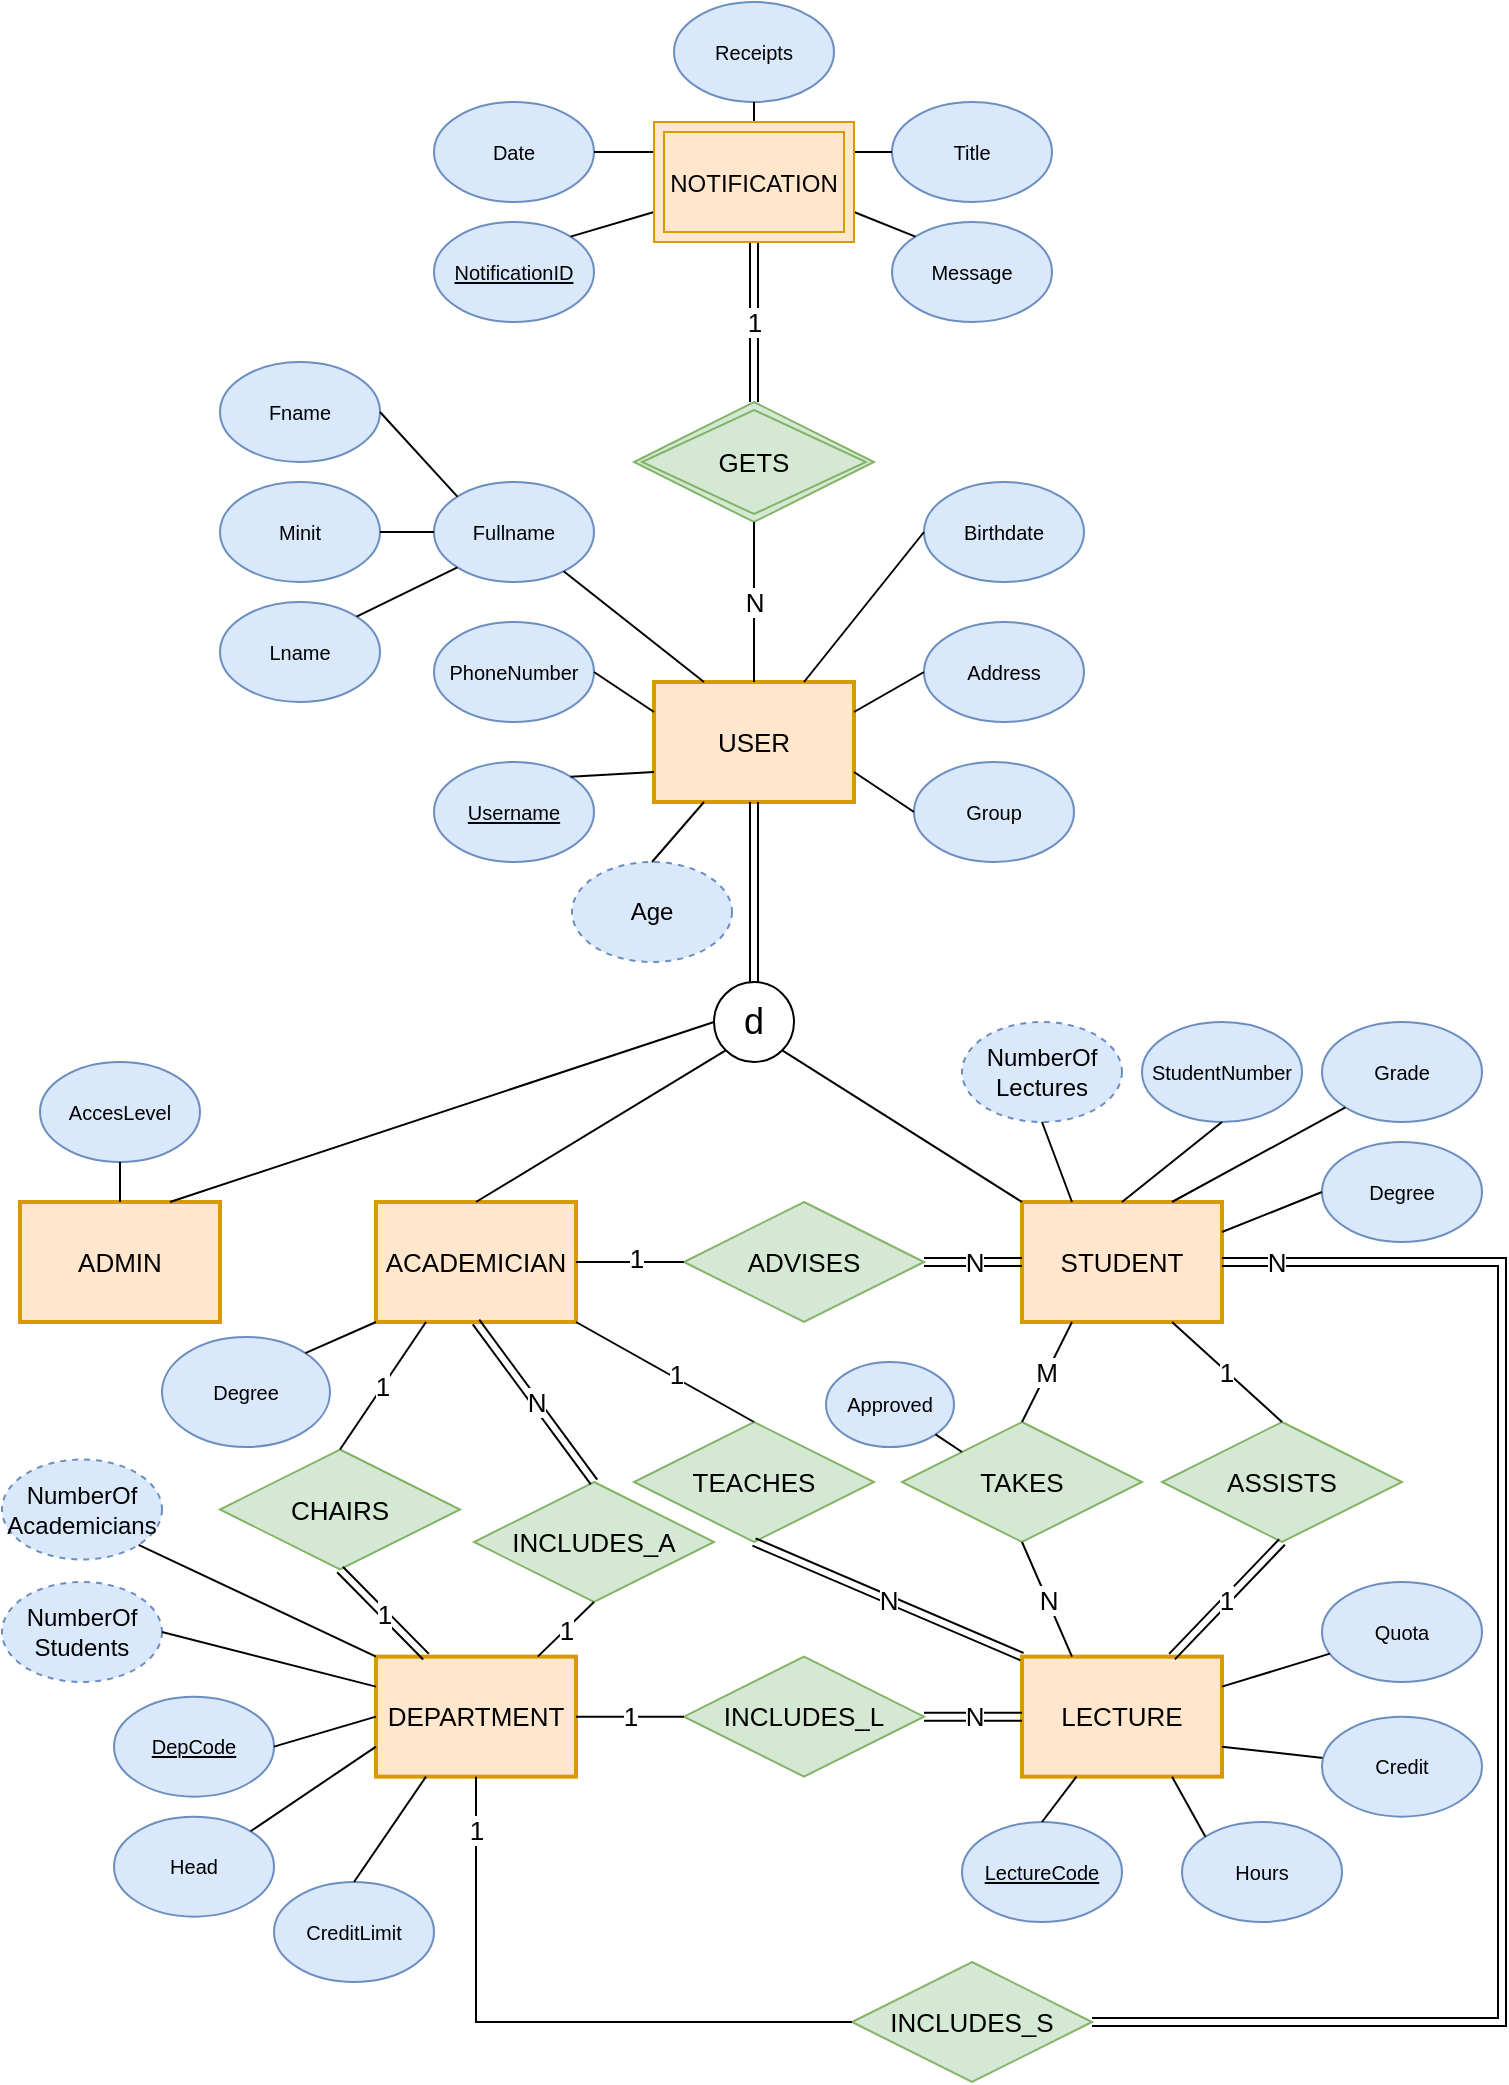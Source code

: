 <mxfile version="20.0.4" type="device" pages="3"><diagram id="fc1f3b67-3c9b-b1b3-7705-706421d27264" name="Flowchart"><mxGraphModel dx="906" dy="1695" grid="1" gridSize="10" guides="1" tooltips="1" connect="1" arrows="1" fold="1" page="1" pageScale="1" pageWidth="850" pageHeight="1100" background="none" math="0" shadow="0"><root><mxCell id="0"/><mxCell id="1" parent="0"/><mxCell id="gtSsKA23kzw04owb3xWT-5" value="Minit" style="ellipse;whiteSpace=wrap;html=1;fontSize=10;fillColor=#dae8fc;strokeColor=#6c8ebf;" parent="1" vertex="1"><mxGeometry x="209" y="-760" width="80" height="50" as="geometry"/></mxCell><mxCell id="gtSsKA23kzw04owb3xWT-9" value="Fname&lt;br&gt;" style="ellipse;whiteSpace=wrap;html=1;fontSize=10;fillColor=#dae8fc;strokeColor=#6c8ebf;" parent="1" vertex="1"><mxGeometry x="209" y="-820" width="80" height="50" as="geometry"/></mxCell><mxCell id="gtSsKA23kzw04owb3xWT-10" value="Fullname" style="ellipse;whiteSpace=wrap;html=1;fontSize=10;fillColor=#dae8fc;strokeColor=#6c8ebf;" parent="1" vertex="1"><mxGeometry x="316" y="-760" width="80" height="50" as="geometry"/></mxCell><mxCell id="gtSsKA23kzw04owb3xWT-11" value="Birthdate" style="ellipse;whiteSpace=wrap;html=1;fontSize=10;fillColor=#dae8fc;strokeColor=#6c8ebf;" parent="1" vertex="1"><mxGeometry x="561" y="-760" width="80" height="50" as="geometry"/></mxCell><mxCell id="gtSsKA23kzw04owb3xWT-12" value="&lt;u&gt;Username&lt;/u&gt;" style="ellipse;whiteSpace=wrap;html=1;fontSize=10;fillColor=#dae8fc;strokeColor=#6c8ebf;" parent="1" vertex="1"><mxGeometry x="316" y="-620" width="80" height="50" as="geometry"/></mxCell><mxCell id="gtSsKA23kzw04owb3xWT-13" value="Group" style="ellipse;whiteSpace=wrap;html=1;fontSize=10;fillColor=#dae8fc;strokeColor=#6c8ebf;" parent="1" vertex="1"><mxGeometry x="556" y="-620" width="80" height="50" as="geometry"/></mxCell><mxCell id="gtSsKA23kzw04owb3xWT-14" value="Address" style="ellipse;whiteSpace=wrap;html=1;fontSize=10;fillColor=#dae8fc;strokeColor=#6c8ebf;" parent="1" vertex="1"><mxGeometry x="561" y="-690" width="80" height="50" as="geometry"/></mxCell><mxCell id="gtSsKA23kzw04owb3xWT-15" value="PhoneNumber" style="ellipse;whiteSpace=wrap;html=1;fontSize=10;fillColor=#dae8fc;strokeColor=#6c8ebf;" parent="1" vertex="1"><mxGeometry x="316" y="-690" width="80" height="50" as="geometry"/></mxCell><mxCell id="gtSsKA23kzw04owb3xWT-16" value="Lname" style="ellipse;whiteSpace=wrap;html=1;fontSize=10;fillColor=#dae8fc;strokeColor=#6c8ebf;" parent="1" vertex="1"><mxGeometry x="209" y="-700" width="80" height="50" as="geometry"/></mxCell><mxCell id="gtSsKA23kzw04owb3xWT-17" value="USER" style="strokeWidth=2;whiteSpace=wrap;html=1;align=center;fontSize=13;fontFamily=Helvetica;fontColor=#000000;strokeColor=#d79b00;fillColor=#ffe6cc;" parent="1" vertex="1"><mxGeometry x="426" y="-660" width="100" height="60" as="geometry"/></mxCell><mxCell id="gtSsKA23kzw04owb3xWT-20" value="" style="endArrow=none;html=1;rounded=0;entryX=0.25;entryY=0;entryDx=0;entryDy=0;" parent="1" source="gtSsKA23kzw04owb3xWT-10" target="gtSsKA23kzw04owb3xWT-17" edge="1"><mxGeometry width="50" height="50" relative="1" as="geometry"><mxPoint x="466" y="-540" as="sourcePoint"/><mxPoint x="516" y="-590" as="targetPoint"/></mxGeometry></mxCell><mxCell id="gtSsKA23kzw04owb3xWT-22" value="" style="endArrow=none;html=1;rounded=0;entryX=0.75;entryY=0;entryDx=0;entryDy=0;exitX=0;exitY=0.5;exitDx=0;exitDy=0;" parent="1" source="gtSsKA23kzw04owb3xWT-11" target="gtSsKA23kzw04owb3xWT-17" edge="1"><mxGeometry width="50" height="50" relative="1" as="geometry"><mxPoint x="516" y="-740" as="sourcePoint"/><mxPoint x="461" y="-650" as="targetPoint"/></mxGeometry></mxCell><mxCell id="gtSsKA23kzw04owb3xWT-28" value="" style="endArrow=none;html=1;rounded=0;entryX=0;entryY=0.5;entryDx=0;entryDy=0;exitX=1;exitY=0.25;exitDx=0;exitDy=0;" parent="1" source="gtSsKA23kzw04owb3xWT-17" target="gtSsKA23kzw04owb3xWT-14" edge="1"><mxGeometry width="50" height="50" relative="1" as="geometry"><mxPoint x="707.001" y="-619.995" as="sourcePoint"/><mxPoint x="715.28" y="-589.64" as="targetPoint"/></mxGeometry></mxCell><mxCell id="gtSsKA23kzw04owb3xWT-30" value="" style="endArrow=none;html=1;rounded=0;entryX=0;entryY=0.5;entryDx=0;entryDy=0;exitX=1;exitY=0.75;exitDx=0;exitDy=0;" parent="1" source="gtSsKA23kzw04owb3xWT-17" target="gtSsKA23kzw04owb3xWT-13" edge="1"><mxGeometry width="50" height="50" relative="1" as="geometry"><mxPoint x="522.721" y="-610.355" as="sourcePoint"/><mxPoint x="531" y="-580" as="targetPoint"/></mxGeometry></mxCell><mxCell id="gtSsKA23kzw04owb3xWT-31" value="" style="endArrow=none;html=1;rounded=0;entryX=0;entryY=0.75;entryDx=0;entryDy=0;exitX=1;exitY=0;exitDx=0;exitDy=0;" parent="1" source="gtSsKA23kzw04owb3xWT-12" target="gtSsKA23kzw04owb3xWT-17" edge="1"><mxGeometry width="50" height="50" relative="1" as="geometry"><mxPoint x="431.861" y="-589.995" as="sourcePoint"/><mxPoint x="440.14" y="-559.64" as="targetPoint"/></mxGeometry></mxCell><mxCell id="gtSsKA23kzw04owb3xWT-32" value="" style="endArrow=none;html=1;rounded=0;entryX=0;entryY=0.25;entryDx=0;entryDy=0;exitX=1;exitY=0.5;exitDx=0;exitDy=0;" parent="1" source="gtSsKA23kzw04owb3xWT-15" target="gtSsKA23kzw04owb3xWT-17" edge="1"><mxGeometry width="50" height="50" relative="1" as="geometry"><mxPoint x="442.721" y="-549.995" as="sourcePoint"/><mxPoint x="451" y="-519.64" as="targetPoint"/></mxGeometry></mxCell><mxCell id="gtSsKA23kzw04owb3xWT-37" value="" style="endArrow=none;html=1;rounded=0;exitX=1;exitY=0.5;exitDx=0;exitDy=0;entryX=0;entryY=0;entryDx=0;entryDy=0;" parent="1" source="gtSsKA23kzw04owb3xWT-9" target="gtSsKA23kzw04owb3xWT-10" edge="1"><mxGeometry width="50" height="50" relative="1" as="geometry"><mxPoint x="572.721" y="-560.355" as="sourcePoint"/><mxPoint x="326" y="-760" as="targetPoint"/></mxGeometry></mxCell><mxCell id="gtSsKA23kzw04owb3xWT-38" value="" style="endArrow=none;html=1;rounded=0;entryX=0;entryY=0.5;entryDx=0;entryDy=0;exitX=1;exitY=0.5;exitDx=0;exitDy=0;" parent="1" source="gtSsKA23kzw04owb3xWT-5" target="gtSsKA23kzw04owb3xWT-10" edge="1"><mxGeometry width="50" height="50" relative="1" as="geometry"><mxPoint x="582.721" y="-550.355" as="sourcePoint"/><mxPoint x="591" y="-520" as="targetPoint"/></mxGeometry></mxCell><mxCell id="gtSsKA23kzw04owb3xWT-39" value="" style="endArrow=none;html=1;rounded=0;entryX=0;entryY=1;entryDx=0;entryDy=0;exitX=1;exitY=0;exitDx=0;exitDy=0;" parent="1" source="gtSsKA23kzw04owb3xWT-16" target="gtSsKA23kzw04owb3xWT-10" edge="1"><mxGeometry width="50" height="50" relative="1" as="geometry"><mxPoint x="276" y="-690" as="sourcePoint"/><mxPoint x="601" y="-510" as="targetPoint"/></mxGeometry></mxCell><mxCell id="gtSsKA23kzw04owb3xWT-40" value="&lt;font style=&quot;font-size: 18px;&quot;&gt;d&lt;/font&gt;" style="ellipse;whiteSpace=wrap;html=1;aspect=fixed;" parent="1" vertex="1"><mxGeometry x="456" y="-510" width="40" height="40" as="geometry"/></mxCell><mxCell id="gtSsKA23kzw04owb3xWT-43" value="&lt;u&gt;NotificationID&lt;/u&gt;" style="ellipse;whiteSpace=wrap;html=1;fontSize=10;fillColor=#dae8fc;strokeColor=#6c8ebf;" parent="1" vertex="1"><mxGeometry x="316" y="-890" width="80" height="50" as="geometry"/></mxCell><mxCell id="gtSsKA23kzw04owb3xWT-47" value="" style="endArrow=none;html=1;rounded=0;exitX=1;exitY=0;exitDx=0;exitDy=0;entryX=0;entryY=0.75;entryDx=0;entryDy=0;" parent="1" source="gtSsKA23kzw04owb3xWT-43" target="nph_IBj_5k0hWUsWuMGR-10" edge="1"><mxGeometry width="50" height="50" relative="1" as="geometry"><mxPoint x="486" y="-850" as="sourcePoint"/><mxPoint x="410" y="-910" as="targetPoint"/></mxGeometry></mxCell><mxCell id="gtSsKA23kzw04owb3xWT-49" value="Date" style="ellipse;whiteSpace=wrap;html=1;fontSize=10;fillColor=#dae8fc;strokeColor=#6c8ebf;" parent="1" vertex="1"><mxGeometry x="316" y="-950" width="80" height="50" as="geometry"/></mxCell><mxCell id="gtSsKA23kzw04owb3xWT-50" value="Title" style="ellipse;whiteSpace=wrap;html=1;fontSize=10;fillColor=#dae8fc;strokeColor=#6c8ebf;" parent="1" vertex="1"><mxGeometry x="545" y="-950" width="80" height="50" as="geometry"/></mxCell><mxCell id="gtSsKA23kzw04owb3xWT-51" value="Message" style="ellipse;whiteSpace=wrap;html=1;fontSize=10;fillColor=#dae8fc;strokeColor=#6c8ebf;" parent="1" vertex="1"><mxGeometry x="545" y="-890" width="80" height="50" as="geometry"/></mxCell><mxCell id="gtSsKA23kzw04owb3xWT-53" value="" style="endArrow=none;html=1;rounded=0;exitX=0;exitY=0;exitDx=0;exitDy=0;entryX=1;entryY=0.75;entryDx=0;entryDy=0;" parent="1" source="gtSsKA23kzw04owb3xWT-51" target="nph_IBj_5k0hWUsWuMGR-10" edge="1"><mxGeometry width="50" height="50" relative="1" as="geometry"><mxPoint x="406" y="-865" as="sourcePoint"/><mxPoint x="540" y="-900" as="targetPoint"/></mxGeometry></mxCell><mxCell id="gtSsKA23kzw04owb3xWT-54" value="" style="endArrow=none;html=1;rounded=0;entryX=1;entryY=0.25;entryDx=0;entryDy=0;exitX=0;exitY=0.5;exitDx=0;exitDy=0;" parent="1" source="gtSsKA23kzw04owb3xWT-50" target="nph_IBj_5k0hWUsWuMGR-10" edge="1"><mxGeometry width="50" height="50" relative="1" as="geometry"><mxPoint x="566" y="-865" as="sourcePoint"/><mxPoint x="526" y="-925" as="targetPoint"/></mxGeometry></mxCell><mxCell id="gtSsKA23kzw04owb3xWT-55" value="Receipts" style="ellipse;whiteSpace=wrap;html=1;fontSize=10;fillColor=#dae8fc;strokeColor=#6c8ebf;" parent="1" vertex="1"><mxGeometry x="436" y="-1000" width="80" height="50" as="geometry"/></mxCell><mxCell id="gtSsKA23kzw04owb3xWT-56" value="" style="endArrow=none;html=1;rounded=0;entryX=1;entryY=0.5;entryDx=0;entryDy=0;exitX=0;exitY=0.25;exitDx=0;exitDy=0;" parent="1" source="nph_IBj_5k0hWUsWuMGR-10" target="gtSsKA23kzw04owb3xWT-49" edge="1"><mxGeometry width="50" height="50" relative="1" as="geometry"><mxPoint x="451" y="-940" as="sourcePoint"/><mxPoint x="406" y="-935" as="targetPoint"/></mxGeometry></mxCell><mxCell id="gtSsKA23kzw04owb3xWT-57" value="" style="endArrow=none;html=1;rounded=0;entryX=0.5;entryY=1;entryDx=0;entryDy=0;exitX=0.5;exitY=0;exitDx=0;exitDy=0;" parent="1" source="nph_IBj_5k0hWUsWuMGR-10" target="gtSsKA23kzw04owb3xWT-55" edge="1"><mxGeometry width="50" height="50" relative="1" as="geometry"><mxPoint x="470" y="-970" as="sourcePoint"/><mxPoint x="416" y="-925" as="targetPoint"/></mxGeometry></mxCell><mxCell id="gtSsKA23kzw04owb3xWT-71" value="" style="shape=link;html=1;rounded=0;fontSize=18;exitX=0.5;exitY=1;exitDx=0;exitDy=0;entryX=0.5;entryY=0;entryDx=0;entryDy=0;" parent="1" source="gtSsKA23kzw04owb3xWT-17" target="gtSsKA23kzw04owb3xWT-40" edge="1"><mxGeometry relative="1" as="geometry"><mxPoint x="723" y="-640" as="sourcePoint"/><mxPoint x="883" y="-640" as="targetPoint"/></mxGeometry></mxCell><mxCell id="gtSsKA23kzw04owb3xWT-72" value="" style="resizable=0;html=1;align=left;verticalAlign=bottom;fontSize=18;" parent="gtSsKA23kzw04owb3xWT-71" connectable="0" vertex="1"><mxGeometry x="-1" relative="1" as="geometry"/></mxCell><mxCell id="gtSsKA23kzw04owb3xWT-73" value="" style="resizable=0;html=1;align=right;verticalAlign=bottom;fontSize=18;" parent="gtSsKA23kzw04owb3xWT-71" connectable="0" vertex="1"><mxGeometry x="1" relative="1" as="geometry"/></mxCell><mxCell id="lZR3LCfiwgbMailwacaC-4" value="GETS" style="shape=rhombus;double=1;perimeter=rhombusPerimeter;whiteSpace=wrap;html=1;align=center;fontSize=13;fillColor=#d5e8d4;strokeColor=#82b366;" parent="1" vertex="1"><mxGeometry x="416" y="-800" width="120" height="60" as="geometry"/></mxCell><mxCell id="lZR3LCfiwgbMailwacaC-5" value="1" style="shape=link;html=1;rounded=0;fontSize=13;entryX=0.5;entryY=1;entryDx=0;entryDy=0;exitX=0.5;exitY=0;exitDx=0;exitDy=0;" parent="1" source="lZR3LCfiwgbMailwacaC-4" edge="1"><mxGeometry relative="1" as="geometry"><mxPoint x="176" y="-500" as="sourcePoint"/><mxPoint x="476" y="-880" as="targetPoint"/></mxGeometry></mxCell><mxCell id="lZR3LCfiwgbMailwacaC-7" value="N" style="endArrow=none;html=1;rounded=0;fontSize=13;exitX=0.5;exitY=1;exitDx=0;exitDy=0;" parent="1" source="lZR3LCfiwgbMailwacaC-4" target="gtSsKA23kzw04owb3xWT-17" edge="1"><mxGeometry relative="1" as="geometry"><mxPoint x="476" y="-710" as="sourcePoint"/><mxPoint x="636" y="-710" as="targetPoint"/><Array as="points"/></mxGeometry></mxCell><mxCell id="lZR3LCfiwgbMailwacaC-9" value="ACADEMICIAN" style="strokeWidth=2;whiteSpace=wrap;html=1;align=center;fontSize=13;fontFamily=Helvetica;fontColor=#000000;strokeColor=#d79b00;fillColor=#ffe6cc;" parent="1" vertex="1"><mxGeometry x="287" y="-400" width="100" height="60" as="geometry"/></mxCell><mxCell id="lZR3LCfiwgbMailwacaC-10" value="ADMIN" style="strokeWidth=2;whiteSpace=wrap;html=1;align=center;fontSize=13;fontFamily=Helvetica;fontColor=#000000;strokeColor=#d79b00;fillColor=#ffe6cc;" parent="1" vertex="1"><mxGeometry x="109" y="-400" width="100" height="60" as="geometry"/></mxCell><mxCell id="lZR3LCfiwgbMailwacaC-11" value="STUDENT" style="strokeWidth=2;whiteSpace=wrap;html=1;align=center;fontSize=13;fontFamily=Helvetica;fontColor=#000000;strokeColor=#d79b00;fillColor=#ffe6cc;" parent="1" vertex="1"><mxGeometry x="610" y="-400" width="100" height="60" as="geometry"/></mxCell><mxCell id="lZR3LCfiwgbMailwacaC-12" value="" style="endArrow=none;html=1;rounded=0;fontSize=13;exitX=0.75;exitY=0;exitDx=0;exitDy=0;entryX=0;entryY=0.5;entryDx=0;entryDy=0;" parent="1" source="lZR3LCfiwgbMailwacaC-10" target="gtSsKA23kzw04owb3xWT-40" edge="1"><mxGeometry relative="1" as="geometry"><mxPoint x="300" y="-460" as="sourcePoint"/><mxPoint x="360" y="-500" as="targetPoint"/></mxGeometry></mxCell><mxCell id="lZR3LCfiwgbMailwacaC-13" value="" style="endArrow=none;html=1;rounded=0;fontSize=13;entryX=0;entryY=1;entryDx=0;entryDy=0;exitX=0.5;exitY=0;exitDx=0;exitDy=0;" parent="1" source="lZR3LCfiwgbMailwacaC-9" target="gtSsKA23kzw04owb3xWT-40" edge="1"><mxGeometry relative="1" as="geometry"><mxPoint x="310" y="-450" as="sourcePoint"/><mxPoint x="390" y="-480" as="targetPoint"/></mxGeometry></mxCell><mxCell id="lZR3LCfiwgbMailwacaC-14" value="" style="endArrow=none;html=1;rounded=0;fontSize=13;entryX=1;entryY=1;entryDx=0;entryDy=0;exitX=0;exitY=0;exitDx=0;exitDy=0;" parent="1" source="lZR3LCfiwgbMailwacaC-11" target="gtSsKA23kzw04owb3xWT-40" edge="1"><mxGeometry relative="1" as="geometry"><mxPoint x="320" y="-440" as="sourcePoint"/><mxPoint x="480" y="-440" as="targetPoint"/></mxGeometry></mxCell><mxCell id="lZR3LCfiwgbMailwacaC-15" value="LECTURE" style="strokeWidth=2;whiteSpace=wrap;html=1;align=center;fontSize=13;fontFamily=Helvetica;fontColor=#000000;strokeColor=#d79b00;fillColor=#ffe6cc;" parent="1" vertex="1"><mxGeometry x="610" y="-172.68" width="100" height="60" as="geometry"/></mxCell><mxCell id="lZR3LCfiwgbMailwacaC-16" value="DEPARTMENT" style="strokeWidth=2;whiteSpace=wrap;html=1;align=center;fontSize=13;fontFamily=Helvetica;fontColor=#000000;strokeColor=#d79b00;fillColor=#ffe6cc;" parent="1" vertex="1"><mxGeometry x="287" y="-172.68" width="100" height="60" as="geometry"/></mxCell><mxCell id="lZR3LCfiwgbMailwacaC-17" value="AccesLevel" style="ellipse;whiteSpace=wrap;html=1;fontSize=10;fillColor=#dae8fc;strokeColor=#6c8ebf;" parent="1" vertex="1"><mxGeometry x="119" y="-470" width="80" height="50" as="geometry"/></mxCell><mxCell id="lZR3LCfiwgbMailwacaC-19" value="" style="endArrow=none;html=1;rounded=0;fontSize=13;entryX=0.5;entryY=0;entryDx=0;entryDy=0;exitX=0.5;exitY=1;exitDx=0;exitDy=0;" parent="1" source="lZR3LCfiwgbMailwacaC-17" target="lZR3LCfiwgbMailwacaC-10" edge="1"><mxGeometry relative="1" as="geometry"><mxPoint x="160" y="-500" as="sourcePoint"/><mxPoint x="130" y="-470" as="targetPoint"/></mxGeometry></mxCell><mxCell id="lZR3LCfiwgbMailwacaC-21" value="Degree" style="ellipse;whiteSpace=wrap;html=1;fontSize=10;fillColor=#dae8fc;strokeColor=#6c8ebf;" parent="1" vertex="1"><mxGeometry x="180" y="-332.5" width="84" height="55" as="geometry"/></mxCell><mxCell id="MOOj53D2u159OBAw_tr5-1" value="" style="endArrow=none;html=1;rounded=0;fontSize=13;entryX=1;entryY=0;entryDx=0;entryDy=0;exitX=0;exitY=1;exitDx=0;exitDy=0;" parent="1" source="lZR3LCfiwgbMailwacaC-9" target="lZR3LCfiwgbMailwacaC-21" edge="1"><mxGeometry relative="1" as="geometry"><mxPoint x="210" y="-360" as="sourcePoint"/><mxPoint x="250" y="-360" as="targetPoint"/></mxGeometry></mxCell><mxCell id="MOOj53D2u159OBAw_tr5-2" value="&lt;u&gt;DepCode&lt;/u&gt;" style="ellipse;whiteSpace=wrap;html=1;fontSize=10;fillColor=#dae8fc;strokeColor=#6c8ebf;" parent="1" vertex="1"><mxGeometry x="156" y="-152.68" width="80" height="50" as="geometry"/></mxCell><mxCell id="MOOj53D2u159OBAw_tr5-3" value="Head" style="ellipse;whiteSpace=wrap;html=1;fontSize=10;fillColor=#dae8fc;strokeColor=#6c8ebf;" parent="1" vertex="1"><mxGeometry x="156" y="-92.68" width="80" height="50" as="geometry"/></mxCell><mxCell id="MOOj53D2u159OBAw_tr5-4" value="CreditLimit" style="ellipse;whiteSpace=wrap;html=1;fontSize=10;fillColor=#dae8fc;strokeColor=#6c8ebf;" parent="1" vertex="1"><mxGeometry x="236" y="-60" width="80" height="50" as="geometry"/></mxCell><mxCell id="MOOj53D2u159OBAw_tr5-5" value="StudentNumber" style="ellipse;whiteSpace=wrap;html=1;fontSize=10;fillColor=#dae8fc;strokeColor=#6c8ebf;" parent="1" vertex="1"><mxGeometry x="670" y="-490" width="80" height="50" as="geometry"/></mxCell><mxCell id="MOOj53D2u159OBAw_tr5-6" value="Grade" style="ellipse;whiteSpace=wrap;html=1;fontSize=10;fillColor=#dae8fc;strokeColor=#6c8ebf;" parent="1" vertex="1"><mxGeometry x="760" y="-490" width="80" height="50" as="geometry"/></mxCell><mxCell id="MOOj53D2u159OBAw_tr5-8" value="Degree" style="ellipse;whiteSpace=wrap;html=1;fontSize=10;fillColor=#dae8fc;strokeColor=#6c8ebf;" parent="1" vertex="1"><mxGeometry x="760" y="-430" width="80" height="50" as="geometry"/></mxCell><mxCell id="MOOj53D2u159OBAw_tr5-9" value="" style="endArrow=none;html=1;rounded=0;fontSize=13;entryX=0.5;entryY=1;entryDx=0;entryDy=0;exitX=0.5;exitY=0;exitDx=0;exitDy=0;" parent="1" source="lZR3LCfiwgbMailwacaC-11" target="MOOj53D2u159OBAw_tr5-5" edge="1"><mxGeometry relative="1" as="geometry"><mxPoint x="300" y="-390" as="sourcePoint"/><mxPoint x="300" y="-410" as="targetPoint"/></mxGeometry></mxCell><mxCell id="MOOj53D2u159OBAw_tr5-10" value="" style="endArrow=none;html=1;rounded=0;fontSize=13;entryX=0;entryY=1;entryDx=0;entryDy=0;exitX=0.75;exitY=0;exitDx=0;exitDy=0;" parent="1" source="lZR3LCfiwgbMailwacaC-11" target="MOOj53D2u159OBAw_tr5-6" edge="1"><mxGeometry relative="1" as="geometry"><mxPoint x="720" y="-390" as="sourcePoint"/><mxPoint x="700" y="-430" as="targetPoint"/></mxGeometry></mxCell><mxCell id="MOOj53D2u159OBAw_tr5-12" value="" style="endArrow=none;html=1;rounded=0;fontSize=13;entryX=0;entryY=0.5;entryDx=0;entryDy=0;exitX=1;exitY=0.25;exitDx=0;exitDy=0;" parent="1" source="lZR3LCfiwgbMailwacaC-11" target="MOOj53D2u159OBAw_tr5-8" edge="1"><mxGeometry relative="1" as="geometry"><mxPoint x="715" y="-370" as="sourcePoint"/><mxPoint x="720" y="-410" as="targetPoint"/></mxGeometry></mxCell><mxCell id="MOOj53D2u159OBAw_tr5-13" value="" style="endArrow=none;html=1;rounded=0;fontSize=13;entryX=0;entryY=0.5;entryDx=0;entryDy=0;exitX=1;exitY=0.5;exitDx=0;exitDy=0;" parent="1" source="MOOj53D2u159OBAw_tr5-2" target="lZR3LCfiwgbMailwacaC-16" edge="1"><mxGeometry relative="1" as="geometry"><mxPoint x="769" y="-327.68" as="sourcePoint"/><mxPoint x="810.457" y="-315.195" as="targetPoint"/></mxGeometry></mxCell><mxCell id="MOOj53D2u159OBAw_tr5-14" value="" style="endArrow=none;html=1;rounded=0;fontSize=13;exitX=0;exitY=0.75;exitDx=0;exitDy=0;entryX=1;entryY=0;entryDx=0;entryDy=0;" parent="1" source="lZR3LCfiwgbMailwacaC-16" target="MOOj53D2u159OBAw_tr5-3" edge="1"><mxGeometry relative="1" as="geometry"><mxPoint x="779" y="-317.68" as="sourcePoint"/><mxPoint x="370" y="-60" as="targetPoint"/></mxGeometry></mxCell><mxCell id="MOOj53D2u159OBAw_tr5-15" value="" style="endArrow=none;html=1;rounded=0;fontSize=13;entryX=0.5;entryY=0;entryDx=0;entryDy=0;exitX=0.25;exitY=1;exitDx=0;exitDy=0;" parent="1" source="lZR3LCfiwgbMailwacaC-16" target="MOOj53D2u159OBAw_tr5-4" edge="1"><mxGeometry relative="1" as="geometry"><mxPoint x="789" y="-307.68" as="sourcePoint"/><mxPoint x="830.457" y="-295.195" as="targetPoint"/></mxGeometry></mxCell><mxCell id="MOOj53D2u159OBAw_tr5-18" value="ADVISES" style="shape=rhombus;perimeter=rhombusPerimeter;whiteSpace=wrap;html=1;align=center;fontSize=13;fillColor=#d5e8d4;strokeColor=#82b366;" parent="1" vertex="1"><mxGeometry x="441" y="-400" width="120" height="60" as="geometry"/></mxCell><mxCell id="MOOj53D2u159OBAw_tr5-19" value="" style="endArrow=none;html=1;rounded=0;fontSize=13;exitX=1;exitY=0.5;exitDx=0;exitDy=0;entryX=0;entryY=0.5;entryDx=0;entryDy=0;" parent="1" source="lZR3LCfiwgbMailwacaC-9" target="MOOj53D2u159OBAw_tr5-18" edge="1"><mxGeometry relative="1" as="geometry"><mxPoint x="430" y="-280" as="sourcePoint"/><mxPoint x="590" y="-280" as="targetPoint"/></mxGeometry></mxCell><mxCell id="MOOj53D2u159OBAw_tr5-54" value="1" style="edgeLabel;html=1;align=center;verticalAlign=middle;resizable=0;points=[];fontSize=13;" parent="MOOj53D2u159OBAw_tr5-19" vertex="1" connectable="0"><mxGeometry x="0.111" y="2" relative="1" as="geometry"><mxPoint as="offset"/></mxGeometry></mxCell><mxCell id="MOOj53D2u159OBAw_tr5-23" value="INCLUDES_A" style="shape=rhombus;perimeter=rhombusPerimeter;whiteSpace=wrap;html=1;align=center;fontSize=13;fillColor=#d5e8d4;strokeColor=#82b366;" parent="1" vertex="1"><mxGeometry x="336" y="-260" width="120" height="60" as="geometry"/></mxCell><mxCell id="MOOj53D2u159OBAw_tr5-26" value="1" style="endArrow=none;html=1;rounded=0;fontSize=13;exitX=0.5;exitY=1;exitDx=0;exitDy=0;" parent="1" source="MOOj53D2u159OBAw_tr5-23" target="lZR3LCfiwgbMailwacaC-16" edge="1"><mxGeometry relative="1" as="geometry"><mxPoint x="400.5" y="-260" as="sourcePoint"/><mxPoint x="450.5" y="-260" as="targetPoint"/></mxGeometry></mxCell><mxCell id="MOOj53D2u159OBAw_tr5-30" value="N" style="shape=link;html=1;rounded=0;fontSize=13;exitX=1;exitY=0.5;exitDx=0;exitDy=0;entryX=0;entryY=0.5;entryDx=0;entryDy=0;" parent="1" source="MOOj53D2u159OBAw_tr5-18" target="lZR3LCfiwgbMailwacaC-11" edge="1"><mxGeometry relative="1" as="geometry"><mxPoint x="640" y="-310" as="sourcePoint"/><mxPoint x="800" y="-310" as="targetPoint"/></mxGeometry></mxCell><mxCell id="MOOj53D2u159OBAw_tr5-32" value="INCLUDES_L" style="shape=rhombus;perimeter=rhombusPerimeter;whiteSpace=wrap;html=1;align=center;fontSize=13;fillColor=#d5e8d4;strokeColor=#82b366;" parent="1" vertex="1"><mxGeometry x="441" y="-172.68" width="120" height="60" as="geometry"/></mxCell><mxCell id="MOOj53D2u159OBAw_tr5-33" value="1" style="endArrow=none;html=1;rounded=0;fontSize=13;exitX=1;exitY=0.5;exitDx=0;exitDy=0;entryX=0;entryY=0.5;entryDx=0;entryDy=0;" parent="1" source="lZR3LCfiwgbMailwacaC-16" target="MOOj53D2u159OBAw_tr5-32" edge="1"><mxGeometry relative="1" as="geometry"><mxPoint x="418" y="-202.68" as="sourcePoint"/><mxPoint x="472" y="-202.68" as="targetPoint"/></mxGeometry></mxCell><mxCell id="MOOj53D2u159OBAw_tr5-37" value="TAKES" style="shape=rhombus;perimeter=rhombusPerimeter;whiteSpace=wrap;html=1;align=center;fontSize=13;fillColor=#d5e8d4;strokeColor=#82b366;" parent="1" vertex="1"><mxGeometry x="550" y="-290" width="120" height="60" as="geometry"/></mxCell><mxCell id="MOOj53D2u159OBAw_tr5-38" value="M" style="endArrow=none;html=1;rounded=0;fontSize=13;entryX=0.5;entryY=0;entryDx=0;entryDy=0;exitX=0.25;exitY=1;exitDx=0;exitDy=0;" parent="1" source="lZR3LCfiwgbMailwacaC-11" target="MOOj53D2u159OBAw_tr5-37" edge="1"><mxGeometry relative="1" as="geometry"><mxPoint x="347" y="-330" as="sourcePoint"/><mxPoint x="347" y="-280" as="targetPoint"/></mxGeometry></mxCell><mxCell id="MOOj53D2u159OBAw_tr5-40" value="N" style="endArrow=none;html=1;rounded=0;fontSize=13;entryX=0.25;entryY=0;entryDx=0;entryDy=0;exitX=0.5;exitY=1;exitDx=0;exitDy=0;" parent="1" source="MOOj53D2u159OBAw_tr5-37" target="lZR3LCfiwgbMailwacaC-15" edge="1"><mxGeometry relative="1" as="geometry"><mxPoint x="357" y="-320" as="sourcePoint"/><mxPoint x="357" y="-270" as="targetPoint"/></mxGeometry></mxCell><mxCell id="MOOj53D2u159OBAw_tr5-44" value="&lt;u&gt;LectureCode&lt;/u&gt;" style="ellipse;whiteSpace=wrap;html=1;fontSize=10;fillColor=#dae8fc;strokeColor=#6c8ebf;" parent="1" vertex="1"><mxGeometry x="580" y="-90" width="80" height="50" as="geometry"/></mxCell><mxCell id="MOOj53D2u159OBAw_tr5-47" value="ASSISTS" style="shape=rhombus;perimeter=rhombusPerimeter;whiteSpace=wrap;html=1;align=center;fontSize=13;fillColor=#d5e8d4;strokeColor=#82b366;" parent="1" vertex="1"><mxGeometry x="680" y="-290" width="120" height="60" as="geometry"/></mxCell><mxCell id="MOOj53D2u159OBAw_tr5-48" value="1" style="endArrow=none;html=1;rounded=0;fontSize=13;entryX=0.5;entryY=0;entryDx=0;entryDy=0;exitX=0.75;exitY=1;exitDx=0;exitDy=0;" parent="1" source="lZR3LCfiwgbMailwacaC-11" target="MOOj53D2u159OBAw_tr5-47" edge="1"><mxGeometry relative="1" as="geometry"><mxPoint x="700" y="-310" as="sourcePoint"/><mxPoint x="641" y="-260" as="targetPoint"/></mxGeometry></mxCell><mxCell id="MOOj53D2u159OBAw_tr5-57" value="TEACHES" style="shape=rhombus;perimeter=rhombusPerimeter;whiteSpace=wrap;html=1;align=center;fontSize=13;fillColor=#d5e8d4;strokeColor=#82b366;" parent="1" vertex="1"><mxGeometry x="416" y="-290" width="120" height="60" as="geometry"/></mxCell><mxCell id="MOOj53D2u159OBAw_tr5-59" value="" style="endArrow=none;html=1;rounded=0;fontSize=13;exitX=1;exitY=1;exitDx=0;exitDy=0;entryX=0.5;entryY=0;entryDx=0;entryDy=0;" parent="1" source="lZR3LCfiwgbMailwacaC-9" target="MOOj53D2u159OBAw_tr5-57" edge="1"><mxGeometry relative="1" as="geometry"><mxPoint x="405" y="-320" as="sourcePoint"/><mxPoint x="459" y="-320" as="targetPoint"/></mxGeometry></mxCell><mxCell id="MOOj53D2u159OBAw_tr5-60" value="1" style="edgeLabel;html=1;align=center;verticalAlign=middle;resizable=0;points=[];fontSize=13;" parent="MOOj53D2u159OBAw_tr5-59" vertex="1" connectable="0"><mxGeometry x="0.111" y="2" relative="1" as="geometry"><mxPoint as="offset"/></mxGeometry></mxCell><mxCell id="MOOj53D2u159OBAw_tr5-65" value="Quota" style="ellipse;whiteSpace=wrap;html=1;fontSize=10;fillColor=#dae8fc;strokeColor=#6c8ebf;" parent="1" vertex="1"><mxGeometry x="760" y="-210" width="80" height="50" as="geometry"/></mxCell><mxCell id="MOOj53D2u159OBAw_tr5-67" value="Hours" style="ellipse;whiteSpace=wrap;html=1;fontSize=10;fillColor=#dae8fc;strokeColor=#6c8ebf;" parent="1" vertex="1"><mxGeometry x="690" y="-90" width="80" height="50" as="geometry"/></mxCell><mxCell id="MOOj53D2u159OBAw_tr5-68" value="" style="endArrow=none;html=1;rounded=0;fontSize=13;entryX=0.5;entryY=0;entryDx=0;entryDy=0;" parent="1" source="lZR3LCfiwgbMailwacaC-15" target="MOOj53D2u159OBAw_tr5-44" edge="1"><mxGeometry relative="1" as="geometry"><mxPoint x="397" y="-102.68" as="sourcePoint"/><mxPoint x="455" y="-72.68" as="targetPoint"/></mxGeometry></mxCell><mxCell id="MOOj53D2u159OBAw_tr5-71" value="" style="endArrow=none;html=1;rounded=0;fontSize=13;exitX=1;exitY=0.75;exitDx=0;exitDy=0;" parent="1" source="lZR3LCfiwgbMailwacaC-15" target="nph_IBj_5k0hWUsWuMGR-8" edge="1"><mxGeometry relative="1" as="geometry"><mxPoint x="680" y="-92.68" as="sourcePoint"/><mxPoint x="680" y="-62.68" as="targetPoint"/></mxGeometry></mxCell><mxCell id="MOOj53D2u159OBAw_tr5-72" value="" style="endArrow=none;html=1;rounded=0;fontSize=13;exitX=1;exitY=0.25;exitDx=0;exitDy=0;" parent="1" source="lZR3LCfiwgbMailwacaC-15" target="MOOj53D2u159OBAw_tr5-65" edge="1"><mxGeometry relative="1" as="geometry"><mxPoint x="720" y="-132.68" as="sourcePoint"/><mxPoint x="770" y="-190" as="targetPoint"/></mxGeometry></mxCell><mxCell id="MOOj53D2u159OBAw_tr5-73" value="N" style="shape=link;html=1;rounded=0;fontSize=13;exitX=1;exitY=0.5;exitDx=0;exitDy=0;" parent="1" source="MOOj53D2u159OBAw_tr5-32" target="lZR3LCfiwgbMailwacaC-15" edge="1"><mxGeometry relative="1" as="geometry"><mxPoint x="571" y="-342.68" as="sourcePoint"/><mxPoint x="620" y="-342.68" as="targetPoint"/></mxGeometry></mxCell><mxCell id="MOOj53D2u159OBAw_tr5-74" value="N" style="shape=link;html=1;rounded=0;fontSize=13;exitX=0.5;exitY=0;exitDx=0;exitDy=0;entryX=0.5;entryY=1;entryDx=0;entryDy=0;" parent="1" source="MOOj53D2u159OBAw_tr5-23" target="lZR3LCfiwgbMailwacaC-9" edge="1"><mxGeometry relative="1" as="geometry"><mxPoint x="581" y="-350" as="sourcePoint"/><mxPoint x="630" y="-350" as="targetPoint"/></mxGeometry></mxCell><mxCell id="MOOj53D2u159OBAw_tr5-75" value="1" style="shape=link;html=1;rounded=0;fontSize=13;exitX=0.75;exitY=0;exitDx=0;exitDy=0;entryX=0.5;entryY=1;entryDx=0;entryDy=0;" parent="1" source="lZR3LCfiwgbMailwacaC-15" target="MOOj53D2u159OBAw_tr5-47" edge="1"><mxGeometry relative="1" as="geometry"><mxPoint x="571" y="-360" as="sourcePoint"/><mxPoint x="620" y="-360" as="targetPoint"/></mxGeometry></mxCell><mxCell id="MOOj53D2u159OBAw_tr5-76" value="N" style="shape=link;html=1;rounded=0;fontSize=13;exitX=0.5;exitY=1;exitDx=0;exitDy=0;entryX=0;entryY=0;entryDx=0;entryDy=0;" parent="1" source="MOOj53D2u159OBAw_tr5-57" target="lZR3LCfiwgbMailwacaC-15" edge="1"><mxGeometry relative="1" as="geometry"><mxPoint x="571" y="-360" as="sourcePoint"/><mxPoint x="620" y="-360" as="targetPoint"/></mxGeometry></mxCell><mxCell id="nph_IBj_5k0hWUsWuMGR-8" value="Credit" style="ellipse;whiteSpace=wrap;html=1;fontSize=10;fillColor=#dae8fc;strokeColor=#6c8ebf;" parent="1" vertex="1"><mxGeometry x="760" y="-142.68" width="80" height="50" as="geometry"/></mxCell><mxCell id="nph_IBj_5k0hWUsWuMGR-9" value="" style="endArrow=none;html=1;rounded=0;fontSize=13;entryX=0;entryY=0;entryDx=0;entryDy=0;exitX=0.75;exitY=1;exitDx=0;exitDy=0;" parent="1" source="lZR3LCfiwgbMailwacaC-15" target="MOOj53D2u159OBAw_tr5-67" edge="1"><mxGeometry relative="1" as="geometry"><mxPoint x="730" y="-110" as="sourcePoint"/><mxPoint x="770.157" y="-135.467" as="targetPoint"/></mxGeometry></mxCell><mxCell id="nph_IBj_5k0hWUsWuMGR-10" value="&lt;font style=&quot;font-size: 12px;&quot;&gt;NOTIFICATION&lt;/font&gt;" style="shape=ext;margin=3;double=1;whiteSpace=wrap;html=1;align=center;fontSize=13;fillColor=#ffe6cc;strokeColor=#d79b00;" parent="1" vertex="1"><mxGeometry x="426" y="-940" width="100" height="60" as="geometry"/></mxCell><mxCell id="nph_IBj_5k0hWUsWuMGR-11" value="NumberOf&lt;br&gt;Academicians" style="ellipse;whiteSpace=wrap;html=1;align=center;dashed=1;fontSize=12;fillColor=#dae8fc;strokeColor=#6c8ebf;" parent="1" vertex="1"><mxGeometry x="100" y="-271.25" width="80" height="50" as="geometry"/></mxCell><mxCell id="nph_IBj_5k0hWUsWuMGR-13" value="NumberOf&lt;br&gt;Students" style="ellipse;whiteSpace=wrap;html=1;align=center;dashed=1;fontSize=12;fillColor=#dae8fc;strokeColor=#6c8ebf;" parent="1" vertex="1"><mxGeometry x="100" y="-210" width="80" height="50" as="geometry"/></mxCell><mxCell id="nph_IBj_5k0hWUsWuMGR-15" value="" style="endArrow=none;html=1;rounded=0;fontSize=13;entryX=0;entryY=0.25;entryDx=0;entryDy=0;exitX=1;exitY=0.5;exitDx=0;exitDy=0;" parent="1" source="nph_IBj_5k0hWUsWuMGR-13" target="lZR3LCfiwgbMailwacaC-16" edge="1"><mxGeometry relative="1" as="geometry"><mxPoint x="240" y="-160" as="sourcePoint"/><mxPoint x="297" y="-117.68" as="targetPoint"/></mxGeometry></mxCell><mxCell id="nph_IBj_5k0hWUsWuMGR-16" value="" style="endArrow=none;html=1;rounded=0;fontSize=13;entryX=0;entryY=0;entryDx=0;entryDy=0;exitX=1;exitY=1;exitDx=0;exitDy=0;" parent="1" source="nph_IBj_5k0hWUsWuMGR-11" target="lZR3LCfiwgbMailwacaC-16" edge="1"><mxGeometry relative="1" as="geometry"><mxPoint x="310" y="-190" as="sourcePoint"/><mxPoint x="320" y="-180" as="targetPoint"/></mxGeometry></mxCell><mxCell id="nph_IBj_5k0hWUsWuMGR-19" value="INCLUDES_S" style="shape=rhombus;perimeter=rhombusPerimeter;whiteSpace=wrap;html=1;align=center;fontSize=13;fillColor=#d5e8d4;strokeColor=#82b366;" parent="1" vertex="1"><mxGeometry x="525" y="-20" width="120" height="60" as="geometry"/></mxCell><mxCell id="nph_IBj_5k0hWUsWuMGR-20" value="1" style="endArrow=none;html=1;rounded=0;fontSize=13;exitX=0.5;exitY=1;exitDx=0;exitDy=0;entryX=0;entryY=0.5;entryDx=0;entryDy=0;" parent="1" source="lZR3LCfiwgbMailwacaC-16" target="nph_IBj_5k0hWUsWuMGR-19" edge="1"><mxGeometry x="-0.829" relative="1" as="geometry"><mxPoint x="342" y="-20.0" as="sourcePoint"/><mxPoint x="396" y="-20.0" as="targetPoint"/><Array as="points"><mxPoint x="337" y="10"/></Array><mxPoint as="offset"/></mxGeometry></mxCell><mxCell id="nph_IBj_5k0hWUsWuMGR-21" value="N" style="shape=link;html=1;rounded=0;fontSize=13;exitX=1;exitY=0.5;exitDx=0;exitDy=0;entryX=1;entryY=0.5;entryDx=0;entryDy=0;" parent="1" source="nph_IBj_5k0hWUsWuMGR-19" target="lZR3LCfiwgbMailwacaC-11" edge="1"><mxGeometry x="0.926" relative="1" as="geometry"><mxPoint x="710" y="69.5" as="sourcePoint"/><mxPoint x="759" y="69.5" as="targetPoint"/><Array as="points"><mxPoint x="850" y="10"/><mxPoint x="850" y="-370"/></Array><mxPoint as="offset"/></mxGeometry></mxCell><mxCell id="nph_IBj_5k0hWUsWuMGR-22" value="Approved" style="ellipse;whiteSpace=wrap;html=1;fontSize=10;fillColor=#dae8fc;strokeColor=#6c8ebf;" parent="1" vertex="1"><mxGeometry x="512" y="-320" width="64" height="42.5" as="geometry"/></mxCell><mxCell id="nph_IBj_5k0hWUsWuMGR-23" value="" style="endArrow=none;html=1;rounded=0;fontSize=13;entryX=0;entryY=0;entryDx=0;entryDy=0;exitX=1;exitY=1;exitDx=0;exitDy=0;" parent="1" source="nph_IBj_5k0hWUsWuMGR-22" target="MOOj53D2u159OBAw_tr5-37" edge="1"><mxGeometry relative="1" as="geometry"><mxPoint x="720" y="-345" as="sourcePoint"/><mxPoint x="781.716" y="-322.678" as="targetPoint"/></mxGeometry></mxCell><mxCell id="nph_IBj_5k0hWUsWuMGR-24" value="NumberOf&lt;br&gt;Lectures" style="ellipse;whiteSpace=wrap;html=1;align=center;dashed=1;fontSize=12;fillColor=#dae8fc;strokeColor=#6c8ebf;" parent="1" vertex="1"><mxGeometry x="580" y="-490" width="80" height="50" as="geometry"/></mxCell><mxCell id="nph_IBj_5k0hWUsWuMGR-25" value="" style="endArrow=none;html=1;rounded=0;fontSize=13;entryX=0.5;entryY=1;entryDx=0;entryDy=0;exitX=0.25;exitY=0;exitDx=0;exitDy=0;" parent="1" source="lZR3LCfiwgbMailwacaC-11" target="nph_IBj_5k0hWUsWuMGR-24" edge="1"><mxGeometry relative="1" as="geometry"><mxPoint x="670" y="-390" as="sourcePoint"/><mxPoint x="710" y="-470" as="targetPoint"/></mxGeometry></mxCell><mxCell id="nph_IBj_5k0hWUsWuMGR-26" value="Age" style="ellipse;whiteSpace=wrap;html=1;align=center;dashed=1;fontSize=12;fillColor=#dae8fc;strokeColor=#6c8ebf;" parent="1" vertex="1"><mxGeometry x="385" y="-570" width="80" height="50" as="geometry"/></mxCell><mxCell id="nph_IBj_5k0hWUsWuMGR-28" value="" style="endArrow=none;html=1;rounded=0;entryX=0.25;entryY=1;entryDx=0;entryDy=0;exitX=0.5;exitY=0;exitDx=0;exitDy=0;" parent="1" source="nph_IBj_5k0hWUsWuMGR-26" target="gtSsKA23kzw04owb3xWT-17" edge="1"><mxGeometry width="50" height="50" relative="1" as="geometry"><mxPoint x="394.284" y="-602.678" as="sourcePoint"/><mxPoint x="436" y="-605" as="targetPoint"/></mxGeometry></mxCell><mxCell id="c5X4z7tX2SbvMbBPfRXw-6" style="edgeStyle=orthogonalEdgeStyle;rounded=0;orthogonalLoop=1;jettySize=auto;html=1;exitX=0.5;exitY=1;exitDx=0;exitDy=0;fontSize=10;" parent="1" source="MOOj53D2u159OBAw_tr5-3" target="MOOj53D2u159OBAw_tr5-3" edge="1"><mxGeometry relative="1" as="geometry"/></mxCell><mxCell id="fiXflBbPDwqVjWaWWwCW-2" value="CHAIRS" style="shape=rhombus;perimeter=rhombusPerimeter;whiteSpace=wrap;html=1;align=center;fontSize=13;fillColor=#d5e8d4;strokeColor=#82b366;" parent="1" vertex="1"><mxGeometry x="209" y="-276.25" width="120" height="60" as="geometry"/></mxCell><mxCell id="fiXflBbPDwqVjWaWWwCW-3" value="1" style="shape=link;html=1;rounded=0;fontSize=13;exitX=0.25;exitY=0;exitDx=0;exitDy=0;entryX=0.5;entryY=1;entryDx=0;entryDy=0;" parent="1" source="lZR3LCfiwgbMailwacaC-16" target="fiXflBbPDwqVjWaWWwCW-2" edge="1"><mxGeometry relative="1" as="geometry"><mxPoint x="695" y="-162.68" as="sourcePoint"/><mxPoint x="750" y="-220" as="targetPoint"/></mxGeometry></mxCell><mxCell id="fiXflBbPDwqVjWaWWwCW-4" value="1" style="endArrow=none;html=1;rounded=0;fontSize=13;entryX=0.5;entryY=0;entryDx=0;entryDy=0;exitX=0.25;exitY=1;exitDx=0;exitDy=0;" parent="1" source="lZR3LCfiwgbMailwacaC-9" target="fiXflBbPDwqVjWaWWwCW-2" edge="1"><mxGeometry relative="1" as="geometry"><mxPoint x="695" y="-330" as="sourcePoint"/><mxPoint x="750" y="-280" as="targetPoint"/></mxGeometry></mxCell></root></mxGraphModel></diagram><diagram id="cdb5e136-1861-7ef1-5e76-c57f7e18aa8d" name="UML"><mxGraphModel dx="906" dy="595" grid="1" gridSize="10" guides="1" tooltips="1" connect="1" arrows="1" fold="1" page="1" pageScale="1" pageWidth="1100" pageHeight="850" math="0" shadow="0"><root><mxCell id="0"/><mxCell id="1" parent="0"/><mxCell id="4a63a70a29bb4ada-1" value="NOTIFICATION" style="swimlane;fontStyle=0;childLayout=stackLayout;horizontal=1;startSize=26;fillColor=#ffe6cc;horizontalStack=0;resizeParent=1;resizeParentMax=0;resizeLast=0;collapsible=1;marginBottom=0;swimlaneFillColor=#ffffff;align=center;strokeWidth=1;fontSize=13;strokeColor=#d79b00;" parent="1" vertex="1"><mxGeometry x="100" y="60" width="160" height="190" as="geometry"><mxRectangle x="80" y="41" width="100" height="30" as="alternateBounds"/></mxGeometry></mxCell><mxCell id="4a63a70a29bb4ada-2" value="NotificationID" style="shape=partialRectangle;top=0;left=0;right=0;bottom=1;align=left;verticalAlign=middle;fillColor=none;spacingLeft=34;spacingRight=4;overflow=hidden;rotatable=0;points=[[0,0.5],[1,0.5]];portConstraint=eastwest;dropTarget=0;fontStyle=5;strokeColor=none;" parent="4a63a70a29bb4ada-1" vertex="1"><mxGeometry y="26" width="160" height="30" as="geometry"/></mxCell><mxCell id="4a63a70a29bb4ada-3" value="PK" style="shape=partialRectangle;top=0;left=0;bottom=0;fillColor=none;align=left;verticalAlign=middle;spacingLeft=4;spacingRight=4;overflow=hidden;rotatable=0;points=[];portConstraint=eastwest;part=1;fontStyle=1" parent="4a63a70a29bb4ada-2" vertex="1" connectable="0"><mxGeometry width="30" height="30" as="geometry"/></mxCell><mxCell id="2iikAI5QXpfAGJCLWxaK-24" value="Username" style="shape=partialRectangle;top=0;left=0;right=0;bottom=1;align=left;verticalAlign=middle;fillColor=none;spacingLeft=34;spacingRight=4;overflow=hidden;rotatable=0;points=[[0,0.5],[1,0.5]];portConstraint=eastwest;dropTarget=0;fontStyle=7;" parent="4a63a70a29bb4ada-1" vertex="1"><mxGeometry y="56" width="160" height="30" as="geometry"/></mxCell><mxCell id="2iikAI5QXpfAGJCLWxaK-25" value="FK" style="shape=partialRectangle;top=0;left=0;bottom=0;fillColor=none;align=left;verticalAlign=middle;spacingLeft=4;spacingRight=4;overflow=hidden;rotatable=0;points=[];portConstraint=eastwest;part=1;fontStyle=3" parent="2iikAI5QXpfAGJCLWxaK-24" vertex="1" connectable="0"><mxGeometry width="30" height="30" as="geometry"/></mxCell><mxCell id="CuueiCPNasw_pSFAb0KL-47" value="Date" style="shape=partialRectangle;top=0;left=0;right=0;bottom=0;align=left;verticalAlign=top;fillColor=none;spacingLeft=34;spacingRight=4;overflow=hidden;rotatable=0;points=[[0,0.5],[1,0.5]];portConstraint=eastwest;dropTarget=0;" parent="4a63a70a29bb4ada-1" vertex="1"><mxGeometry y="86" width="160" height="26" as="geometry"/></mxCell><mxCell id="CuueiCPNasw_pSFAb0KL-48" value="" style="shape=partialRectangle;top=0;left=0;bottom=0;fillColor=none;align=left;verticalAlign=top;spacingLeft=4;spacingRight=4;overflow=hidden;rotatable=0;points=[];portConstraint=eastwest;part=1;" parent="CuueiCPNasw_pSFAb0KL-47" vertex="1" connectable="0"><mxGeometry width="30" height="26" as="geometry"/></mxCell><mxCell id="CuueiCPNasw_pSFAb0KL-45" value="Title" style="shape=partialRectangle;top=0;left=0;right=0;bottom=0;align=left;verticalAlign=top;fillColor=none;spacingLeft=34;spacingRight=4;overflow=hidden;rotatable=0;points=[[0,0.5],[1,0.5]];portConstraint=eastwest;dropTarget=0;" parent="4a63a70a29bb4ada-1" vertex="1"><mxGeometry y="112" width="160" height="26" as="geometry"/></mxCell><mxCell id="CuueiCPNasw_pSFAb0KL-46" value="" style="shape=partialRectangle;top=0;left=0;bottom=0;fillColor=none;align=left;verticalAlign=top;spacingLeft=4;spacingRight=4;overflow=hidden;rotatable=0;points=[];portConstraint=eastwest;part=1;" parent="CuueiCPNasw_pSFAb0KL-45" vertex="1" connectable="0"><mxGeometry width="30" height="26" as="geometry"/></mxCell><mxCell id="CuueiCPNasw_pSFAb0KL-53" value="Message" style="shape=partialRectangle;top=0;left=0;right=0;bottom=0;align=left;verticalAlign=top;fillColor=none;spacingLeft=34;spacingRight=4;overflow=hidden;rotatable=0;points=[[0,0.5],[1,0.5]];portConstraint=eastwest;dropTarget=0;" parent="4a63a70a29bb4ada-1" vertex="1"><mxGeometry y="138" width="160" height="26" as="geometry"/></mxCell><mxCell id="CuueiCPNasw_pSFAb0KL-54" value="" style="shape=partialRectangle;top=0;left=0;bottom=0;fillColor=none;align=left;verticalAlign=top;spacingLeft=4;spacingRight=4;overflow=hidden;rotatable=0;points=[];portConstraint=eastwest;part=1;" parent="CuueiCPNasw_pSFAb0KL-53" vertex="1" connectable="0"><mxGeometry width="30" height="26" as="geometry"/></mxCell><mxCell id="CuueiCPNasw_pSFAb0KL-55" value="Receipts" style="shape=partialRectangle;top=0;left=0;right=0;bottom=0;align=left;verticalAlign=top;fillColor=none;spacingLeft=34;spacingRight=4;overflow=hidden;rotatable=0;points=[[0,0.5],[1,0.5]];portConstraint=eastwest;dropTarget=0;" parent="4a63a70a29bb4ada-1" vertex="1"><mxGeometry y="164" width="160" height="26" as="geometry"/></mxCell><mxCell id="CuueiCPNasw_pSFAb0KL-56" value="" style="shape=partialRectangle;top=0;left=0;bottom=0;fillColor=none;align=left;verticalAlign=top;spacingLeft=4;spacingRight=4;overflow=hidden;rotatable=0;points=[];portConstraint=eastwest;part=1;" parent="CuueiCPNasw_pSFAb0KL-55" vertex="1" connectable="0"><mxGeometry width="30" height="26" as="geometry"/></mxCell><mxCell id="hoxT5jBJ3BDE80nJipqM-1" value="USER" style="swimlane;fontStyle=0;childLayout=stackLayout;horizontal=1;startSize=26;fillColor=#ffe6cc;horizontalStack=0;resizeParent=1;resizeParentMax=0;resizeLast=0;collapsible=1;marginBottom=0;swimlaneFillColor=#ffffff;align=center;strokeWidth=1;fontSize=13;strokeColor=#d79b00;" parent="1" vertex="1"><mxGeometry x="370" y="50" width="160" height="238" as="geometry"><mxRectangle x="80" y="41" width="100" height="30" as="alternateBounds"/></mxGeometry></mxCell><mxCell id="hoxT5jBJ3BDE80nJipqM-2" value="Username" style="shape=partialRectangle;top=0;left=0;right=0;bottom=1;align=left;verticalAlign=middle;fillColor=none;spacingLeft=34;spacingRight=4;overflow=hidden;rotatable=0;points=[[0,0.5],[1,0.5]];portConstraint=eastwest;dropTarget=0;fontStyle=5;" parent="hoxT5jBJ3BDE80nJipqM-1" vertex="1"><mxGeometry y="26" width="160" height="30" as="geometry"/></mxCell><mxCell id="hoxT5jBJ3BDE80nJipqM-3" value="PK" style="shape=partialRectangle;top=0;left=0;bottom=0;fillColor=none;align=left;verticalAlign=middle;spacingLeft=4;spacingRight=4;overflow=hidden;rotatable=0;points=[];portConstraint=eastwest;part=1;fontStyle=1" parent="hoxT5jBJ3BDE80nJipqM-2" vertex="1" connectable="0"><mxGeometry width="30" height="30" as="geometry"/></mxCell><mxCell id="hoxT5jBJ3BDE80nJipqM-6" value="Fname" style="shape=partialRectangle;top=0;left=0;right=0;bottom=0;align=left;verticalAlign=top;fillColor=none;spacingLeft=34;spacingRight=4;overflow=hidden;rotatable=0;points=[[0,0.5],[1,0.5]];portConstraint=eastwest;dropTarget=0;" parent="hoxT5jBJ3BDE80nJipqM-1" vertex="1"><mxGeometry y="56" width="160" height="26" as="geometry"/></mxCell><mxCell id="hoxT5jBJ3BDE80nJipqM-7" value="" style="shape=partialRectangle;top=0;left=0;bottom=0;fillColor=none;align=left;verticalAlign=top;spacingLeft=4;spacingRight=4;overflow=hidden;rotatable=0;points=[];portConstraint=eastwest;part=1;" parent="hoxT5jBJ3BDE80nJipqM-6" vertex="1" connectable="0"><mxGeometry width="30" height="26" as="geometry"/></mxCell><mxCell id="hoxT5jBJ3BDE80nJipqM-8" value="Minit" style="shape=partialRectangle;top=0;left=0;right=0;bottom=0;align=left;verticalAlign=top;fillColor=none;spacingLeft=34;spacingRight=4;overflow=hidden;rotatable=0;points=[[0,0.5],[1,0.5]];portConstraint=eastwest;dropTarget=0;" parent="hoxT5jBJ3BDE80nJipqM-1" vertex="1"><mxGeometry y="82" width="160" height="26" as="geometry"/></mxCell><mxCell id="hoxT5jBJ3BDE80nJipqM-9" value="" style="shape=partialRectangle;top=0;left=0;bottom=0;fillColor=none;align=left;verticalAlign=top;spacingLeft=4;spacingRight=4;overflow=hidden;rotatable=0;points=[];portConstraint=eastwest;part=1;" parent="hoxT5jBJ3BDE80nJipqM-8" vertex="1" connectable="0"><mxGeometry width="30" height="26" as="geometry"/></mxCell><mxCell id="62H-Sq_gduZx1VA0p8Gt-1" value="Lname" style="shape=partialRectangle;top=0;left=0;right=0;bottom=0;align=left;verticalAlign=top;fillColor=none;spacingLeft=34;spacingRight=4;overflow=hidden;rotatable=0;points=[[0,0.5],[1,0.5]];portConstraint=eastwest;dropTarget=0;" parent="hoxT5jBJ3BDE80nJipqM-1" vertex="1"><mxGeometry y="108" width="160" height="26" as="geometry"/></mxCell><mxCell id="62H-Sq_gduZx1VA0p8Gt-2" value="" style="shape=partialRectangle;top=0;left=0;bottom=0;fillColor=none;align=left;verticalAlign=top;spacingLeft=4;spacingRight=4;overflow=hidden;rotatable=0;points=[];portConstraint=eastwest;part=1;" parent="62H-Sq_gduZx1VA0p8Gt-1" vertex="1" connectable="0"><mxGeometry width="30" height="26" as="geometry"/></mxCell><mxCell id="ptyT2XXsLAt5nC3jl35n-3" value="Birthdate" style="shape=partialRectangle;top=0;left=0;right=0;bottom=0;align=left;verticalAlign=top;fillColor=none;spacingLeft=34;spacingRight=4;overflow=hidden;rotatable=0;points=[[0,0.5],[1,0.5]];portConstraint=eastwest;dropTarget=0;" parent="hoxT5jBJ3BDE80nJipqM-1" vertex="1"><mxGeometry y="134" width="160" height="26" as="geometry"/></mxCell><mxCell id="ptyT2XXsLAt5nC3jl35n-4" value="" style="shape=partialRectangle;top=0;left=0;bottom=0;fillColor=none;align=left;verticalAlign=top;spacingLeft=4;spacingRight=4;overflow=hidden;rotatable=0;points=[];portConstraint=eastwest;part=1;" parent="ptyT2XXsLAt5nC3jl35n-3" vertex="1" connectable="0"><mxGeometry width="30" height="26" as="geometry"/></mxCell><mxCell id="hMscnGH1UniEBa4HfnFh-1" value="Address" style="shape=partialRectangle;top=0;left=0;right=0;bottom=0;align=left;verticalAlign=top;fillColor=none;spacingLeft=34;spacingRight=4;overflow=hidden;rotatable=0;points=[[0,0.5],[1,0.5]];portConstraint=eastwest;dropTarget=0;" parent="hoxT5jBJ3BDE80nJipqM-1" vertex="1"><mxGeometry y="160" width="160" height="26" as="geometry"/></mxCell><mxCell id="hMscnGH1UniEBa4HfnFh-2" value="" style="shape=partialRectangle;top=0;left=0;bottom=0;fillColor=none;align=left;verticalAlign=top;spacingLeft=4;spacingRight=4;overflow=hidden;rotatable=0;points=[];portConstraint=eastwest;part=1;" parent="hMscnGH1UniEBa4HfnFh-1" vertex="1" connectable="0"><mxGeometry width="30" height="26" as="geometry"/></mxCell><mxCell id="ptyT2XXsLAt5nC3jl35n-9" value="PhoneNumber" style="shape=partialRectangle;top=0;left=0;right=0;bottom=0;align=left;verticalAlign=top;fillColor=none;spacingLeft=34;spacingRight=4;overflow=hidden;rotatable=0;points=[[0,0.5],[1,0.5]];portConstraint=eastwest;dropTarget=0;" parent="hoxT5jBJ3BDE80nJipqM-1" vertex="1"><mxGeometry y="186" width="160" height="26" as="geometry"/></mxCell><mxCell id="ptyT2XXsLAt5nC3jl35n-10" value="" style="shape=partialRectangle;top=0;left=0;bottom=0;fillColor=none;align=left;verticalAlign=top;spacingLeft=4;spacingRight=4;overflow=hidden;rotatable=0;points=[];portConstraint=eastwest;part=1;" parent="ptyT2XXsLAt5nC3jl35n-9" vertex="1" connectable="0"><mxGeometry width="30" height="26" as="geometry"/></mxCell><mxCell id="ptyT2XXsLAt5nC3jl35n-5" value="Group" style="shape=partialRectangle;top=0;left=0;right=0;bottom=0;align=left;verticalAlign=top;fillColor=none;spacingLeft=34;spacingRight=4;overflow=hidden;rotatable=0;points=[[0,0.5],[1,0.5]];portConstraint=eastwest;dropTarget=0;" parent="hoxT5jBJ3BDE80nJipqM-1" vertex="1"><mxGeometry y="212" width="160" height="26" as="geometry"/></mxCell><mxCell id="ptyT2XXsLAt5nC3jl35n-6" value="" style="shape=partialRectangle;top=0;left=0;bottom=0;fillColor=none;align=left;verticalAlign=top;spacingLeft=4;spacingRight=4;overflow=hidden;rotatable=0;points=[];portConstraint=eastwest;part=1;" parent="ptyT2XXsLAt5nC3jl35n-5" vertex="1" connectable="0"><mxGeometry width="30" height="26" as="geometry"/></mxCell><mxCell id="rdxyw433hQv7AJvKkO-H-1" value="ADMIN" style="swimlane;fontStyle=0;childLayout=stackLayout;horizontal=1;startSize=26;fillColor=#ffe6cc;horizontalStack=0;resizeParent=1;resizeParentMax=0;resizeLast=0;collapsible=1;marginBottom=0;swimlaneFillColor=#ffffff;align=center;strokeWidth=1;fontSize=13;strokeColor=#d79b00;" parent="1" vertex="1"><mxGeometry x="120" y="383" width="160" height="82" as="geometry"><mxRectangle x="80" y="41" width="100" height="30" as="alternateBounds"/></mxGeometry></mxCell><mxCell id="2iikAI5QXpfAGJCLWxaK-39" value="Username" style="shape=partialRectangle;top=0;left=0;right=0;bottom=1;align=left;verticalAlign=middle;fillColor=none;spacingLeft=34;spacingRight=4;overflow=hidden;rotatable=0;points=[[0,0.5],[1,0.5]];portConstraint=eastwest;dropTarget=0;fontStyle=7;" parent="rdxyw433hQv7AJvKkO-H-1" vertex="1"><mxGeometry y="26" width="160" height="30" as="geometry"/></mxCell><mxCell id="2iikAI5QXpfAGJCLWxaK-40" value="FK" style="shape=partialRectangle;top=0;left=0;bottom=0;fillColor=none;align=left;verticalAlign=middle;spacingLeft=4;spacingRight=4;overflow=hidden;rotatable=0;points=[];portConstraint=eastwest;part=1;fontStyle=3" parent="2iikAI5QXpfAGJCLWxaK-39" vertex="1" connectable="0"><mxGeometry width="30" height="30" as="geometry"/></mxCell><mxCell id="rdxyw433hQv7AJvKkO-H-10" value="AccessLevel" style="shape=partialRectangle;top=0;left=0;right=0;bottom=0;align=left;verticalAlign=top;fillColor=none;spacingLeft=34;spacingRight=4;overflow=hidden;rotatable=0;points=[[0,0.5],[1,0.5]];portConstraint=eastwest;dropTarget=0;" parent="rdxyw433hQv7AJvKkO-H-1" vertex="1"><mxGeometry y="56" width="160" height="26" as="geometry"/></mxCell><mxCell id="rdxyw433hQv7AJvKkO-H-11" value="" style="shape=partialRectangle;top=0;left=0;bottom=0;fillColor=none;align=left;verticalAlign=top;spacingLeft=4;spacingRight=4;overflow=hidden;rotatable=0;points=[];portConstraint=eastwest;part=1;" parent="rdxyw433hQv7AJvKkO-H-10" vertex="1" connectable="0"><mxGeometry width="30" height="26" as="geometry"/></mxCell><mxCell id="IWjMLBQyNKrm-INY9uMB-3" value="ACADEMICIAN" style="swimlane;fontStyle=0;childLayout=stackLayout;horizontal=1;startSize=26;fillColor=#ffe6cc;horizontalStack=0;resizeParent=1;resizeParentMax=0;resizeLast=0;collapsible=1;marginBottom=0;swimlaneFillColor=#ffffff;align=center;strokeWidth=1;fontSize=13;strokeColor=#d79b00;" parent="1" vertex="1"><mxGeometry x="370" y="383" width="160" height="108" as="geometry"><mxRectangle x="80" y="41" width="100" height="30" as="alternateBounds"/></mxGeometry></mxCell><mxCell id="2iikAI5QXpfAGJCLWxaK-41" value="Username" style="shape=partialRectangle;top=0;left=0;right=0;bottom=1;align=left;verticalAlign=middle;fillColor=none;spacingLeft=34;spacingRight=4;overflow=hidden;rotatable=0;points=[[0,0.5],[1,0.5]];portConstraint=eastwest;dropTarget=0;fontStyle=7;" parent="IWjMLBQyNKrm-INY9uMB-3" vertex="1"><mxGeometry y="26" width="160" height="30" as="geometry"/></mxCell><mxCell id="2iikAI5QXpfAGJCLWxaK-42" value="FK" style="shape=partialRectangle;top=0;left=0;bottom=0;fillColor=none;align=left;verticalAlign=middle;spacingLeft=4;spacingRight=4;overflow=hidden;rotatable=0;points=[];portConstraint=eastwest;part=1;fontStyle=3" parent="2iikAI5QXpfAGJCLWxaK-41" vertex="1" connectable="0"><mxGeometry width="30" height="30" as="geometry"/></mxCell><mxCell id="VycmhuV5AXzlEZfCpads-1" value="DepCode" style="shape=partialRectangle;top=0;left=0;right=0;bottom=0;align=left;verticalAlign=top;fillColor=none;spacingLeft=34;spacingRight=4;overflow=hidden;rotatable=0;points=[[0,0.5],[1,0.5]];portConstraint=eastwest;dropTarget=0;fontStyle=2" parent="IWjMLBQyNKrm-INY9uMB-3" vertex="1"><mxGeometry y="56" width="160" height="26" as="geometry"/></mxCell><mxCell id="VycmhuV5AXzlEZfCpads-2" value="FK" style="shape=partialRectangle;top=0;left=0;bottom=0;fillColor=none;align=left;verticalAlign=top;spacingLeft=4;spacingRight=4;overflow=hidden;rotatable=0;points=[];portConstraint=eastwest;part=1;fontStyle=2" parent="VycmhuV5AXzlEZfCpads-1" vertex="1" connectable="0"><mxGeometry width="30" height="26" as="geometry"/></mxCell><mxCell id="IWjMLBQyNKrm-INY9uMB-6" value="Degree" style="shape=partialRectangle;top=0;left=0;right=0;bottom=0;align=left;verticalAlign=top;fillColor=none;spacingLeft=34;spacingRight=4;overflow=hidden;rotatable=0;points=[[0,0.5],[1,0.5]];portConstraint=eastwest;dropTarget=0;" parent="IWjMLBQyNKrm-INY9uMB-3" vertex="1"><mxGeometry y="82" width="160" height="26" as="geometry"/></mxCell><mxCell id="IWjMLBQyNKrm-INY9uMB-7" value="" style="shape=partialRectangle;top=0;left=0;bottom=0;fillColor=none;align=left;verticalAlign=top;spacingLeft=4;spacingRight=4;overflow=hidden;rotatable=0;points=[];portConstraint=eastwest;part=1;" parent="IWjMLBQyNKrm-INY9uMB-6" vertex="1" connectable="0"><mxGeometry width="30" height="26" as="geometry"/></mxCell><mxCell id="kCjm0YS0Wk_XMMpRU3Eb-1" value="STUDENT" style="swimlane;fontStyle=0;childLayout=stackLayout;horizontal=1;startSize=26;fillColor=#ffe6cc;horizontalStack=0;resizeParent=1;resizeParentMax=0;resizeLast=0;collapsible=1;marginBottom=0;swimlaneFillColor=#ffffff;align=center;strokeWidth=1;fontSize=13;strokeColor=#d79b00;" parent="1" vertex="1"><mxGeometry x="710" y="383" width="160" height="160" as="geometry"><mxRectangle x="80" y="41" width="100" height="30" as="alternateBounds"/></mxGeometry></mxCell><mxCell id="2iikAI5QXpfAGJCLWxaK-43" value="Username" style="shape=partialRectangle;top=0;left=0;right=0;bottom=1;align=left;verticalAlign=middle;fillColor=none;spacingLeft=34;spacingRight=4;overflow=hidden;rotatable=0;points=[[0,0.5],[1,0.5]];portConstraint=eastwest;dropTarget=0;fontStyle=7;" parent="kCjm0YS0Wk_XMMpRU3Eb-1" vertex="1"><mxGeometry y="26" width="160" height="30" as="geometry"/></mxCell><mxCell id="2iikAI5QXpfAGJCLWxaK-44" value="FK" style="shape=partialRectangle;top=0;left=0;bottom=0;fillColor=none;align=left;verticalAlign=middle;spacingLeft=4;spacingRight=4;overflow=hidden;rotatable=0;points=[];portConstraint=eastwest;part=1;fontStyle=3" parent="2iikAI5QXpfAGJCLWxaK-43" vertex="1" connectable="0"><mxGeometry width="30" height="30" as="geometry"/></mxCell><mxCell id="2iikAI5QXpfAGJCLWxaK-1" value="DepCode" style="shape=partialRectangle;top=0;left=0;right=0;bottom=0;align=left;verticalAlign=top;fillColor=none;spacingLeft=34;spacingRight=4;overflow=hidden;rotatable=0;points=[[0,0.5],[1,0.5]];portConstraint=eastwest;dropTarget=0;fontStyle=2" parent="kCjm0YS0Wk_XMMpRU3Eb-1" vertex="1"><mxGeometry y="56" width="160" height="26" as="geometry"/></mxCell><mxCell id="2iikAI5QXpfAGJCLWxaK-2" value="FK" style="shape=partialRectangle;top=0;left=0;bottom=0;fillColor=none;align=left;verticalAlign=top;spacingLeft=4;spacingRight=4;overflow=hidden;rotatable=0;points=[];portConstraint=eastwest;part=1;fontStyle=2" parent="2iikAI5QXpfAGJCLWxaK-1" vertex="1" connectable="0"><mxGeometry width="30" height="26" as="geometry"/></mxCell><mxCell id="kCjm0YS0Wk_XMMpRU3Eb-4" value="StudentNumber" style="shape=partialRectangle;top=0;left=0;right=0;bottom=0;align=left;verticalAlign=top;fillColor=none;spacingLeft=34;spacingRight=4;overflow=hidden;rotatable=0;points=[[0,0.5],[1,0.5]];portConstraint=eastwest;dropTarget=0;" parent="kCjm0YS0Wk_XMMpRU3Eb-1" vertex="1"><mxGeometry y="82" width="160" height="26" as="geometry"/></mxCell><mxCell id="kCjm0YS0Wk_XMMpRU3Eb-5" value="" style="shape=partialRectangle;top=0;left=0;bottom=0;fillColor=none;align=left;verticalAlign=top;spacingLeft=4;spacingRight=4;overflow=hidden;rotatable=0;points=[];portConstraint=eastwest;part=1;" parent="kCjm0YS0Wk_XMMpRU3Eb-4" vertex="1" connectable="0"><mxGeometry width="30" height="26" as="geometry"/></mxCell><mxCell id="aOJ_tQds4ihQVN42yCSu-1" value="Degree" style="shape=partialRectangle;top=0;left=0;right=0;bottom=0;align=left;verticalAlign=top;fillColor=none;spacingLeft=34;spacingRight=4;overflow=hidden;rotatable=0;points=[[0,0.5],[1,0.5]];portConstraint=eastwest;dropTarget=0;" parent="kCjm0YS0Wk_XMMpRU3Eb-1" vertex="1"><mxGeometry y="108" width="160" height="26" as="geometry"/></mxCell><mxCell id="aOJ_tQds4ihQVN42yCSu-2" value="" style="shape=partialRectangle;top=0;left=0;bottom=0;fillColor=none;align=left;verticalAlign=top;spacingLeft=4;spacingRight=4;overflow=hidden;rotatable=0;points=[];portConstraint=eastwest;part=1;" parent="aOJ_tQds4ihQVN42yCSu-1" vertex="1" connectable="0"><mxGeometry width="30" height="26" as="geometry"/></mxCell><mxCell id="aOJ_tQds4ihQVN42yCSu-3" value="Grade" style="shape=partialRectangle;top=0;left=0;right=0;bottom=0;align=left;verticalAlign=top;fillColor=none;spacingLeft=34;spacingRight=4;overflow=hidden;rotatable=0;points=[[0,0.5],[1,0.5]];portConstraint=eastwest;dropTarget=0;" parent="kCjm0YS0Wk_XMMpRU3Eb-1" vertex="1"><mxGeometry y="134" width="160" height="26" as="geometry"/></mxCell><mxCell id="aOJ_tQds4ihQVN42yCSu-4" value="" style="shape=partialRectangle;top=0;left=0;bottom=0;fillColor=none;align=left;verticalAlign=top;spacingLeft=4;spacingRight=4;overflow=hidden;rotatable=0;points=[];portConstraint=eastwest;part=1;" parent="aOJ_tQds4ihQVN42yCSu-3" vertex="1" connectable="0"><mxGeometry width="30" height="26" as="geometry"/></mxCell><mxCell id="r778NMUWByJn5eSbtSbR-1" value="LECTURE" style="swimlane;fontStyle=0;childLayout=stackLayout;horizontal=1;startSize=26;fillColor=#ffe6cc;horizontalStack=0;resizeParent=1;resizeParentMax=0;resizeLast=0;collapsible=1;marginBottom=0;swimlaneFillColor=#ffffff;align=center;strokeWidth=1;fontSize=13;strokeColor=#d79b00;" parent="1" vertex="1"><mxGeometry x="710" y="590" width="160" height="216" as="geometry"><mxRectangle x="80" y="41" width="100" height="30" as="alternateBounds"/></mxGeometry></mxCell><mxCell id="r778NMUWByJn5eSbtSbR-2" value="LectureCode" style="shape=partialRectangle;top=0;left=0;right=0;bottom=1;align=left;verticalAlign=middle;fillColor=none;spacingLeft=34;spacingRight=4;overflow=hidden;rotatable=0;points=[[0,0.5],[1,0.5]];portConstraint=eastwest;dropTarget=0;fontStyle=5;strokeColor=none;" parent="r778NMUWByJn5eSbtSbR-1" vertex="1"><mxGeometry y="26" width="160" height="30" as="geometry"/></mxCell><mxCell id="r778NMUWByJn5eSbtSbR-3" value="PK" style="shape=partialRectangle;top=0;left=0;bottom=0;fillColor=none;align=left;verticalAlign=middle;spacingLeft=4;spacingRight=4;overflow=hidden;rotatable=0;points=[];portConstraint=eastwest;part=1;fontStyle=1" parent="r778NMUWByJn5eSbtSbR-2" vertex="1" connectable="0"><mxGeometry width="30" height="30" as="geometry"/></mxCell><mxCell id="2iikAI5QXpfAGJCLWxaK-34" value="DepCode" style="shape=partialRectangle;top=0;left=0;right=0;bottom=1;align=left;verticalAlign=middle;fillColor=none;spacingLeft=34;spacingRight=4;overflow=hidden;rotatable=0;points=[[0,0.5],[1,0.5]];portConstraint=eastwest;dropTarget=0;fontStyle=7;" parent="r778NMUWByJn5eSbtSbR-1" vertex="1"><mxGeometry y="56" width="160" height="30" as="geometry"/></mxCell><mxCell id="2iikAI5QXpfAGJCLWxaK-35" value="FK" style="shape=partialRectangle;top=0;left=0;bottom=0;fillColor=none;align=left;verticalAlign=middle;spacingLeft=4;spacingRight=4;overflow=hidden;rotatable=0;points=[];portConstraint=eastwest;part=1;fontStyle=3" parent="2iikAI5QXpfAGJCLWxaK-34" vertex="1" connectable="0"><mxGeometry width="30" height="30" as="geometry"/></mxCell><mxCell id="Nx_Zbp3adWcdTKHhOiu5-1" value="Lecturer" style="shape=partialRectangle;top=0;left=0;right=0;bottom=0;align=left;verticalAlign=top;fillColor=none;spacingLeft=34;spacingRight=4;overflow=hidden;rotatable=0;points=[[0,0.5],[1,0.5]];portConstraint=eastwest;dropTarget=0;fontStyle=2" parent="r778NMUWByJn5eSbtSbR-1" vertex="1"><mxGeometry y="86" width="160" height="26" as="geometry"/></mxCell><mxCell id="Nx_Zbp3adWcdTKHhOiu5-2" value="FK" style="shape=partialRectangle;top=0;left=0;bottom=0;fillColor=none;align=left;verticalAlign=top;spacingLeft=4;spacingRight=4;overflow=hidden;rotatable=0;points=[];portConstraint=eastwest;part=1;fontStyle=2" parent="Nx_Zbp3adWcdTKHhOiu5-1" vertex="1" connectable="0"><mxGeometry width="30" height="26" as="geometry"/></mxCell><mxCell id="GZ3-hrM502PiDOi0kf16-1" value="Assistant" style="shape=partialRectangle;top=0;left=0;right=0;bottom=0;align=left;verticalAlign=top;fillColor=none;spacingLeft=34;spacingRight=4;overflow=hidden;rotatable=0;points=[[0,0.5],[1,0.5]];portConstraint=eastwest;dropTarget=0;fontStyle=2" parent="r778NMUWByJn5eSbtSbR-1" vertex="1"><mxGeometry y="112" width="160" height="26" as="geometry"/></mxCell><mxCell id="GZ3-hrM502PiDOi0kf16-2" value="FK" style="shape=partialRectangle;top=0;left=0;bottom=0;fillColor=none;align=left;verticalAlign=top;spacingLeft=4;spacingRight=4;overflow=hidden;rotatable=0;points=[];portConstraint=eastwest;part=1;fontStyle=2" parent="GZ3-hrM502PiDOi0kf16-1" vertex="1" connectable="0"><mxGeometry width="30" height="26" as="geometry"/></mxCell><mxCell id="r778NMUWByJn5eSbtSbR-6" value="Credit&#10;" style="shape=partialRectangle;top=0;left=0;right=0;bottom=0;align=left;verticalAlign=top;fillColor=none;spacingLeft=34;spacingRight=4;overflow=hidden;rotatable=0;points=[[0,0.5],[1,0.5]];portConstraint=eastwest;dropTarget=0;" parent="r778NMUWByJn5eSbtSbR-1" vertex="1"><mxGeometry y="138" width="160" height="26" as="geometry"/></mxCell><mxCell id="r778NMUWByJn5eSbtSbR-7" value="" style="shape=partialRectangle;top=0;left=0;bottom=0;fillColor=none;align=left;verticalAlign=top;spacingLeft=4;spacingRight=4;overflow=hidden;rotatable=0;points=[];portConstraint=eastwest;part=1;" parent="r778NMUWByJn5eSbtSbR-6" vertex="1" connectable="0"><mxGeometry width="30" height="26" as="geometry"/></mxCell><mxCell id="r778NMUWByJn5eSbtSbR-10" value="Quota&#10;" style="shape=partialRectangle;top=0;left=0;right=0;bottom=0;align=left;verticalAlign=top;fillColor=none;spacingLeft=34;spacingRight=4;overflow=hidden;rotatable=0;points=[[0,0.5],[1,0.5]];portConstraint=eastwest;dropTarget=0;" parent="r778NMUWByJn5eSbtSbR-1" vertex="1"><mxGeometry y="164" width="160" height="26" as="geometry"/></mxCell><mxCell id="r778NMUWByJn5eSbtSbR-11" value="" style="shape=partialRectangle;top=0;left=0;bottom=0;fillColor=none;align=left;verticalAlign=top;spacingLeft=4;spacingRight=4;overflow=hidden;rotatable=0;points=[];portConstraint=eastwest;part=1;" parent="r778NMUWByJn5eSbtSbR-10" vertex="1" connectable="0"><mxGeometry width="30" height="26" as="geometry"/></mxCell><mxCell id="r778NMUWByJn5eSbtSbR-8" value="Hours" style="shape=partialRectangle;top=0;left=0;right=0;bottom=0;align=left;verticalAlign=top;fillColor=none;spacingLeft=34;spacingRight=4;overflow=hidden;rotatable=0;points=[[0,0.5],[1,0.5]];portConstraint=eastwest;dropTarget=0;" parent="r778NMUWByJn5eSbtSbR-1" vertex="1"><mxGeometry y="190" width="160" height="26" as="geometry"/></mxCell><mxCell id="r778NMUWByJn5eSbtSbR-9" value="" style="shape=partialRectangle;top=0;left=0;bottom=0;fillColor=none;align=left;verticalAlign=top;spacingLeft=4;spacingRight=4;overflow=hidden;rotatable=0;points=[];portConstraint=eastwest;part=1;" parent="r778NMUWByJn5eSbtSbR-8" vertex="1" connectable="0"><mxGeometry width="30" height="26" as="geometry"/></mxCell><mxCell id="w_Wrnh-o3OVxdZq8_ZYb-1" value="DEPARTMENT" style="swimlane;fontStyle=0;childLayout=stackLayout;horizontal=1;startSize=26;fillColor=#ffe6cc;horizontalStack=0;resizeParent=1;resizeParentMax=0;resizeLast=0;collapsible=1;marginBottom=0;swimlaneFillColor=#ffffff;align=center;strokeWidth=1;fontSize=13;strokeColor=#d79b00;" parent="1" vertex="1"><mxGeometry x="240" y="540" width="160" height="108" as="geometry"><mxRectangle x="80" y="41" width="100" height="30" as="alternateBounds"/></mxGeometry></mxCell><mxCell id="w_Wrnh-o3OVxdZq8_ZYb-2" value="DepCode" style="shape=partialRectangle;top=0;left=0;right=0;bottom=1;align=left;verticalAlign=middle;fillColor=none;spacingLeft=34;spacingRight=4;overflow=hidden;rotatable=0;points=[[0,0.5],[1,0.5]];portConstraint=eastwest;dropTarget=0;fontStyle=5;" parent="w_Wrnh-o3OVxdZq8_ZYb-1" vertex="1"><mxGeometry y="26" width="160" height="30" as="geometry"/></mxCell><mxCell id="w_Wrnh-o3OVxdZq8_ZYb-3" value="PK" style="shape=partialRectangle;top=0;left=0;bottom=0;fillColor=none;align=left;verticalAlign=middle;spacingLeft=4;spacingRight=4;overflow=hidden;rotatable=0;points=[];portConstraint=eastwest;part=1;fontStyle=1" parent="w_Wrnh-o3OVxdZq8_ZYb-2" vertex="1" connectable="0"><mxGeometry width="30" height="30" as="geometry"/></mxCell><mxCell id="2iikAI5QXpfAGJCLWxaK-3" value="Head" style="shape=partialRectangle;top=0;left=0;right=0;bottom=0;align=left;verticalAlign=top;fillColor=none;spacingLeft=34;spacingRight=4;overflow=hidden;rotatable=0;points=[[0,0.5],[1,0.5]];portConstraint=eastwest;dropTarget=0;fontStyle=2" parent="w_Wrnh-o3OVxdZq8_ZYb-1" vertex="1"><mxGeometry y="56" width="160" height="26" as="geometry"/></mxCell><mxCell id="2iikAI5QXpfAGJCLWxaK-4" value="FK" style="shape=partialRectangle;top=0;left=0;bottom=0;fillColor=none;align=left;verticalAlign=top;spacingLeft=4;spacingRight=4;overflow=hidden;rotatable=0;points=[];portConstraint=eastwest;part=1;fontStyle=2" parent="2iikAI5QXpfAGJCLWxaK-3" vertex="1" connectable="0"><mxGeometry width="30" height="26" as="geometry"/></mxCell><mxCell id="w_Wrnh-o3OVxdZq8_ZYb-8" value="CreditLimit" style="shape=partialRectangle;top=0;left=0;right=0;bottom=0;align=left;verticalAlign=top;fillColor=none;spacingLeft=34;spacingRight=4;overflow=hidden;rotatable=0;points=[[0,0.5],[1,0.5]];portConstraint=eastwest;dropTarget=0;" parent="w_Wrnh-o3OVxdZq8_ZYb-1" vertex="1"><mxGeometry y="82" width="160" height="26" as="geometry"/></mxCell><mxCell id="w_Wrnh-o3OVxdZq8_ZYb-9" value="" style="shape=partialRectangle;top=0;left=0;bottom=0;fillColor=none;align=left;verticalAlign=top;spacingLeft=4;spacingRight=4;overflow=hidden;rotatable=0;points=[];portConstraint=eastwest;part=1;" parent="w_Wrnh-o3OVxdZq8_ZYb-8" vertex="1" connectable="0"><mxGeometry width="30" height="26" as="geometry"/></mxCell><mxCell id="hHH9AygWlPi7tKcXN9cT-2" value="" style="edgeStyle=orthogonalEdgeStyle;fontSize=12;html=1;endArrow=ERmany;rounded=0;entryX=1;entryY=0.788;entryDx=0;entryDy=0;entryPerimeter=0;exitX=0;exitY=0.5;exitDx=0;exitDy=0;elbow=vertical;" parent="1" source="62H-Sq_gduZx1VA0p8Gt-1" target="CuueiCPNasw_pSFAb0KL-47" edge="1"><mxGeometry width="100" height="100" relative="1" as="geometry"><mxPoint x="290" y="280" as="sourcePoint"/><mxPoint x="390" y="180" as="targetPoint"/></mxGeometry></mxCell><mxCell id="7bQb5jfVulbic9IVYosE-4" value="GETS" style="edgeLabel;html=1;align=center;verticalAlign=middle;resizable=0;points=[];fontSize=12;" parent="hHH9AygWlPi7tKcXN9cT-2" vertex="1" connectable="0"><mxGeometry x="0.027" y="2" relative="1" as="geometry"><mxPoint as="offset"/></mxGeometry></mxCell><mxCell id="hHH9AygWlPi7tKcXN9cT-3" value="&lt;font style=&quot;font-size: 12px;&quot;&gt;IS A&lt;/font&gt;" style="triangle;whiteSpace=wrap;html=1;fontSize=10;strokeColor=#9673a6;rotation=90;verticalAlign=top;labelBackgroundColor=none;fillColor=#e1d5e7;horizontal=0;" parent="1" vertex="1"><mxGeometry x="431.25" y="320" width="37.5" height="55" as="geometry"/></mxCell><mxCell id="hHH9AygWlPi7tKcXN9cT-5" value="" style="endArrow=none;html=1;rounded=0;fontSize=12;entryX=0.494;entryY=1.058;entryDx=0;entryDy=0;entryPerimeter=0;exitX=0;exitY=0.5;exitDx=0;exitDy=0;" parent="1" source="hHH9AygWlPi7tKcXN9cT-3" target="ptyT2XXsLAt5nC3jl35n-5" edge="1"><mxGeometry width="50" height="50" relative="1" as="geometry"><mxPoint x="320" y="400" as="sourcePoint"/><mxPoint x="370" y="350" as="targetPoint"/></mxGeometry></mxCell><mxCell id="hHH9AygWlPi7tKcXN9cT-6" value="" style="endArrow=none;html=1;rounded=0;fontSize=12;entryX=0.5;entryY=1;entryDx=0;entryDy=0;exitX=0.5;exitY=0;exitDx=0;exitDy=0;" parent="1" source="rdxyw433hQv7AJvKkO-H-1" target="hHH9AygWlPi7tKcXN9cT-3" edge="1"><mxGeometry width="50" height="50" relative="1" as="geometry"><mxPoint x="260.96" y="419.62" as="sourcePoint"/><mxPoint x="260" y="345.378" as="targetPoint"/></mxGeometry></mxCell><mxCell id="hHH9AygWlPi7tKcXN9cT-7" value="" style="endArrow=none;html=1;rounded=0;fontSize=12;entryX=1;entryY=0.5;entryDx=0;entryDy=0;exitX=0.5;exitY=0;exitDx=0;exitDy=0;" parent="1" source="IWjMLBQyNKrm-INY9uMB-3" target="hHH9AygWlPi7tKcXN9cT-3" edge="1"><mxGeometry width="50" height="50" relative="1" as="geometry"><mxPoint x="220" y="458" as="sourcePoint"/><mxPoint x="446.25" y="392.5" as="targetPoint"/></mxGeometry></mxCell><mxCell id="hHH9AygWlPi7tKcXN9cT-8" value="" style="endArrow=none;html=1;rounded=0;fontSize=12;entryX=0.5;entryY=0;entryDx=0;entryDy=0;exitX=0.5;exitY=0;exitDx=0;exitDy=0;" parent="1" source="kCjm0YS0Wk_XMMpRU3Eb-1" target="hHH9AygWlPi7tKcXN9cT-3" edge="1"><mxGeometry width="50" height="50" relative="1" as="geometry"><mxPoint x="460" y="458" as="sourcePoint"/><mxPoint x="460" y="411.25" as="targetPoint"/></mxGeometry></mxCell><mxCell id="hHH9AygWlPi7tKcXN9cT-12" value="" style="edgeStyle=orthogonalEdgeStyle;fontSize=12;html=1;endArrow=ERoneToMany;startArrow=ERzeroToOne;rounded=0;exitX=0.75;exitY=0;exitDx=0;exitDy=0;entryX=0.656;entryY=1;entryDx=0;entryDy=0;entryPerimeter=0;" parent="1" source="w_Wrnh-o3OVxdZq8_ZYb-1" target="IWjMLBQyNKrm-INY9uMB-6" edge="1"><mxGeometry width="100" height="100" relative="1" as="geometry"><mxPoint x="280" y="700" as="sourcePoint"/><mxPoint x="360" y="550" as="targetPoint"/></mxGeometry></mxCell><mxCell id="7bQb5jfVulbic9IVYosE-1" value="INCLUDES_A" style="edgeLabel;html=1;align=center;verticalAlign=middle;resizable=0;points=[];fontSize=12;" parent="hHH9AygWlPi7tKcXN9cT-12" vertex="1" connectable="0"><mxGeometry x="-0.196" y="1" relative="1" as="geometry"><mxPoint x="19" y="3" as="offset"/></mxGeometry></mxCell><mxCell id="hHH9AygWlPi7tKcXN9cT-14" value="" style="edgeStyle=elbowEdgeStyle;fontSize=12;html=1;endArrow=ERzeroToOne;startArrow=ERmandOne;rounded=0;exitX=0;exitY=0.5;exitDx=0;exitDy=0;entryX=1;entryY=0.5;entryDx=0;entryDy=0;" parent="1" source="2iikAI5QXpfAGJCLWxaK-34" target="VycmhuV5AXzlEZfCpads-1" edge="1"><mxGeometry width="100" height="100" relative="1" as="geometry"><mxPoint x="630" y="700" as="sourcePoint"/><mxPoint x="580" y="600" as="targetPoint"/></mxGeometry></mxCell><mxCell id="7xqrwLeMDOc_acgVlWz0-2" value="TEACHES" style="edgeLabel;html=1;align=center;verticalAlign=middle;resizable=0;points=[];fontSize=12;" parent="hHH9AygWlPi7tKcXN9cT-14" vertex="1" connectable="0"><mxGeometry x="0.043" y="-3" relative="1" as="geometry"><mxPoint x="-3" y="-96" as="offset"/></mxGeometry></mxCell><mxCell id="hHH9AygWlPi7tKcXN9cT-15" value="" style="fontSize=12;html=1;endArrow=ERzeroToOne;startArrow=ERmandOne;rounded=0;exitX=0;exitY=0.5;exitDx=0;exitDy=0;entryX=1;entryY=0.5;entryDx=0;entryDy=0;" parent="1" source="2iikAI5QXpfAGJCLWxaK-43" target="2iikAI5QXpfAGJCLWxaK-41" edge="1"><mxGeometry width="100" height="100" relative="1" as="geometry"><mxPoint x="630" y="732" as="sourcePoint"/><mxPoint x="570" y="500" as="targetPoint"/></mxGeometry></mxCell><mxCell id="7bQb5jfVulbic9IVYosE-3" value="ADVICES" style="edgeLabel;html=1;align=center;verticalAlign=middle;resizable=0;points=[];fontSize=12;" parent="hHH9AygWlPi7tKcXN9cT-15" vertex="1" connectable="0"><mxGeometry x="0.099" y="1" relative="1" as="geometry"><mxPoint x="20" y="-1" as="offset"/></mxGeometry></mxCell><mxCell id="v53QzatwghrOMWavfR4M-1" value="" style="edgeStyle=elbowEdgeStyle;fontSize=12;html=1;endArrow=ERoneToMany;startArrow=ERzeroToOne;rounded=0;entryX=0;entryY=0.5;entryDx=0;entryDy=0;exitX=1;exitY=0.019;exitDx=0;exitDy=0;exitPerimeter=0;" parent="1" target="aOJ_tQds4ihQVN42yCSu-1" edge="1"><mxGeometry width="100" height="100" relative="1" as="geometry"><mxPoint x="400" y="596.494" as="sourcePoint"/><mxPoint x="380" y="527" as="targetPoint"/></mxGeometry></mxCell><mxCell id="7bQb5jfVulbic9IVYosE-2" value="INCLUDES_S" style="edgeLabel;html=1;align=center;verticalAlign=middle;resizable=0;points=[];fontSize=12;" parent="v53QzatwghrOMWavfR4M-1" vertex="1" connectable="0"><mxGeometry x="-0.048" y="2" relative="1" as="geometry"><mxPoint x="-3" y="34" as="offset"/></mxGeometry></mxCell><mxCell id="QnT321JskcrguQY6ltqs-1" value="" style="edgeStyle=orthogonalEdgeStyle;fontSize=12;endArrow=ERzeroToMany;endFill=1;startArrow=ERzeroToMany;rounded=0;entryX=0;entryY=0.5;entryDx=0;entryDy=0;exitX=0;exitY=0.5;exitDx=0;exitDy=0;verticalAlign=bottom;horizontal=0;strokeColor=default;jumpStyle=none;" parent="1" source="r778NMUWByJn5eSbtSbR-2" target="aOJ_tQds4ihQVN42yCSu-3" edge="1"><mxGeometry width="100" height="100" relative="1" as="geometry"><mxPoint x="740" y="770" as="sourcePoint"/><mxPoint x="840" y="670" as="targetPoint"/><Array as="points"><mxPoint x="680" y="631"/><mxPoint x="680" y="556"/></Array></mxGeometry></mxCell><mxCell id="7xqrwLeMDOc_acgVlWz0-1" value="TAKES" style="edgeLabel;html=1;align=center;verticalAlign=middle;resizable=0;points=[];fontSize=12;" parent="QnT321JskcrguQY6ltqs-1" vertex="1" connectable="0"><mxGeometry x="0.055" relative="1" as="geometry"><mxPoint y="-10" as="offset"/></mxGeometry></mxCell><mxCell id="WAXPvhSpNgnL1icLy5In-1" value="" style="edgeStyle=entityRelationEdgeStyle;fontSize=12;html=1;endArrow=ERmandOne;startArrow=ERmandOne;rounded=0;strokeColor=default;jumpStyle=none;entryX=1;entryY=0.5;entryDx=0;entryDy=0;" parent="1" source="aOJ_tQds4ihQVN42yCSu-3" target="r778NMUWByJn5eSbtSbR-2" edge="1"><mxGeometry width="100" height="100" relative="1" as="geometry"><mxPoint x="850" y="470" as="sourcePoint"/><mxPoint x="950" y="370" as="targetPoint"/></mxGeometry></mxCell><mxCell id="RjlLoL5MhCHlLloBGNqR-1" value="ASSISTS" style="edgeLabel;html=1;align=center;verticalAlign=middle;resizable=0;points=[];fontSize=12;" parent="WAXPvhSpNgnL1icLy5In-1" vertex="1" connectable="0"><mxGeometry x="-0.046" y="1" relative="1" as="geometry"><mxPoint as="offset"/></mxGeometry></mxCell><mxCell id="IuNhn0AznoSeURflmZ1x-1" value="" style="edgeStyle=elbowEdgeStyle;fontSize=12;html=1;endArrow=ERoneToMany;startArrow=ERzeroToOne;rounded=0;entryX=0;entryY=0.5;entryDx=0;entryDy=0;exitX=1;exitY=0.5;exitDx=0;exitDy=0;" parent="1" source="w_Wrnh-o3OVxdZq8_ZYb-8" target="Nx_Zbp3adWcdTKHhOiu5-1" edge="1"><mxGeometry width="100" height="100" relative="1" as="geometry"><mxPoint x="250" y="722.494" as="sourcePoint"/><mxPoint x="560" y="630" as="targetPoint"/></mxGeometry></mxCell><mxCell id="IuNhn0AznoSeURflmZ1x-2" value="INCLUDES_L" style="edgeLabel;html=1;align=center;verticalAlign=middle;resizable=0;points=[];fontSize=12;" parent="IuNhn0AznoSeURflmZ1x-1" vertex="1" connectable="0"><mxGeometry x="-0.048" y="2" relative="1" as="geometry"><mxPoint x="-3" y="-18" as="offset"/></mxGeometry></mxCell><mxCell id="C1p8xRso8Ygzu0bZJ0n6-1" value="" style="edgeStyle=orthogonalEdgeStyle;fontSize=12;html=1;endArrow=ERmandOne;startArrow=ERmandOne;rounded=0;strokeColor=default;jumpStyle=none;entryX=0.5;entryY=0;entryDx=0;entryDy=0;exitX=0;exitY=0.5;exitDx=0;exitDy=0;" parent="1" source="VycmhuV5AXzlEZfCpads-1" target="w_Wrnh-o3OVxdZq8_ZYb-1" edge="1"><mxGeometry width="100" height="100" relative="1" as="geometry"><mxPoint x="880" y="566" as="sourcePoint"/><mxPoint x="880" y="641" as="targetPoint"/></mxGeometry></mxCell><mxCell id="C1p8xRso8Ygzu0bZJ0n6-2" value="CHAIRS" style="edgeLabel;html=1;align=center;verticalAlign=middle;resizable=0;points=[];fontSize=12;" parent="C1p8xRso8Ygzu0bZJ0n6-1" vertex="1" connectable="0"><mxGeometry x="-0.046" y="1" relative="1" as="geometry"><mxPoint x="-1" y="-16" as="offset"/></mxGeometry></mxCell></root></mxGraphModel></diagram><diagram id="R77xcVjs2s6-YiXyBg2j" name="Relational"><mxGraphModel dx="906" dy="595" grid="1" gridSize="10" guides="1" tooltips="1" connect="1" arrows="1" fold="1" page="1" pageScale="1" pageWidth="850" pageHeight="1100" math="0" shadow="0"><root><mxCell id="0"/><mxCell id="1" parent="0"/><mxCell id="ZsGxVVbye_UqDjXmVzPT-2" value="" style="group" parent="1" vertex="1" connectable="0"><mxGeometry x="240" y="90" width="380" height="70" as="geometry"/></mxCell><mxCell id="eng2baJzgxsQm6y4xcdj-1" value="NOTIFICATION" style="text;html=1;strokeColor=none;fillColor=none;align=left;verticalAlign=middle;whiteSpace=wrap;rounded=0;labelBackgroundColor=none;fontSize=13;fontStyle=1;container=0;" parent="ZsGxVVbye_UqDjXmVzPT-2" vertex="1"><mxGeometry width="60" height="30" as="geometry"/></mxCell><mxCell id="eng2baJzgxsQm6y4xcdj-2" style="edgeStyle=none;rounded=0;jumpStyle=none;orthogonalLoop=1;jettySize=auto;html=0;exitX=1;exitY=0.5;exitDx=0;exitDy=0;fontSize=13;strokeColor=default;" parent="ZsGxVVbye_UqDjXmVzPT-2" source="eng2baJzgxsQm6y4xcdj-1" target="eng2baJzgxsQm6y4xcdj-1" edge="1"><mxGeometry relative="1" as="geometry"/></mxCell><mxCell id="rW0FtXl0yYbK5qs8QyUV-1" value="&lt;u&gt;Username&lt;/u&gt;" style="rounded=0;whiteSpace=wrap;html=1;labelBackgroundColor=none;fontSize=12;strokeColor=default;container=0;" parent="ZsGxVVbye_UqDjXmVzPT-2" vertex="1"><mxGeometry y="30" width="70" height="40" as="geometry"/></mxCell><mxCell id="X3GSR4dEhuTynGHOJCga-1" value="&lt;u&gt;NotificationID&lt;/u&gt;" style="rounded=0;whiteSpace=wrap;html=1;labelBackgroundColor=none;fontSize=12;strokeColor=default;container=0;" parent="ZsGxVVbye_UqDjXmVzPT-2" vertex="1"><mxGeometry x="70" y="30" width="90" height="40" as="geometry"/></mxCell><mxCell id="X3GSR4dEhuTynGHOJCga-2" value="Date" style="rounded=0;whiteSpace=wrap;html=1;labelBackgroundColor=none;fontSize=12;strokeColor=default;container=0;" parent="ZsGxVVbye_UqDjXmVzPT-2" vertex="1"><mxGeometry x="160" y="30" width="50" height="40" as="geometry"/></mxCell><mxCell id="X3GSR4dEhuTynGHOJCga-3" value="Title" style="rounded=0;whiteSpace=wrap;html=1;labelBackgroundColor=none;fontSize=12;strokeColor=default;container=0;" parent="ZsGxVVbye_UqDjXmVzPT-2" vertex="1"><mxGeometry x="210" y="30" width="50" height="40" as="geometry"/></mxCell><mxCell id="X3GSR4dEhuTynGHOJCga-4" value="Message" style="rounded=0;whiteSpace=wrap;html=1;labelBackgroundColor=none;fontSize=12;strokeColor=default;container=0;" parent="ZsGxVVbye_UqDjXmVzPT-2" vertex="1"><mxGeometry x="260" y="30" width="60" height="40" as="geometry"/></mxCell><mxCell id="X3GSR4dEhuTynGHOJCga-5" value="Receipts" style="rounded=0;whiteSpace=wrap;html=1;labelBackgroundColor=none;fontSize=12;strokeColor=default;container=0;" parent="ZsGxVVbye_UqDjXmVzPT-2" vertex="1"><mxGeometry x="320" y="30" width="60" height="40" as="geometry"/></mxCell><mxCell id="ZsGxVVbye_UqDjXmVzPT-3" value="" style="group" parent="1" vertex="1" connectable="0"><mxGeometry x="240" y="210" width="530" height="70" as="geometry"/></mxCell><mxCell id="eng2baJzgxsQm6y4xcdj-7" value="USER" style="text;html=1;strokeColor=none;fillColor=none;align=left;verticalAlign=middle;whiteSpace=wrap;rounded=0;labelBackgroundColor=none;fontSize=13;fontStyle=1;container=0;" parent="ZsGxVVbye_UqDjXmVzPT-3" vertex="1"><mxGeometry width="60" height="30" as="geometry"/></mxCell><mxCell id="X3GSR4dEhuTynGHOJCga-6" value="&lt;u&gt;Username&lt;/u&gt;" style="rounded=0;whiteSpace=wrap;html=1;labelBackgroundColor=none;fontSize=12;strokeColor=default;" parent="ZsGxVVbye_UqDjXmVzPT-3" vertex="1"><mxGeometry y="30" width="70" height="40" as="geometry"/></mxCell><mxCell id="X3GSR4dEhuTynGHOJCga-7" value="Fname" style="rounded=0;whiteSpace=wrap;html=1;labelBackgroundColor=none;fontSize=12;strokeColor=default;" parent="ZsGxVVbye_UqDjXmVzPT-3" vertex="1"><mxGeometry x="70" y="30" width="90" height="40" as="geometry"/></mxCell><mxCell id="X3GSR4dEhuTynGHOJCga-8" value="Minit" style="rounded=0;whiteSpace=wrap;html=1;labelBackgroundColor=none;fontSize=12;strokeColor=default;" parent="ZsGxVVbye_UqDjXmVzPT-3" vertex="1"><mxGeometry x="160" y="30" width="50" height="40" as="geometry"/></mxCell><mxCell id="X3GSR4dEhuTynGHOJCga-9" value="Lname" style="rounded=0;whiteSpace=wrap;html=1;labelBackgroundColor=none;fontSize=12;strokeColor=default;" parent="ZsGxVVbye_UqDjXmVzPT-3" vertex="1"><mxGeometry x="210" y="30" width="50" height="40" as="geometry"/></mxCell><mxCell id="X3GSR4dEhuTynGHOJCga-10" value="Birthdate" style="rounded=0;whiteSpace=wrap;html=1;labelBackgroundColor=none;fontSize=12;strokeColor=default;" parent="ZsGxVVbye_UqDjXmVzPT-3" vertex="1"><mxGeometry x="260" y="30" width="60" height="40" as="geometry"/></mxCell><mxCell id="X3GSR4dEhuTynGHOJCga-11" value="Address" style="rounded=0;whiteSpace=wrap;html=1;labelBackgroundColor=none;fontSize=12;strokeColor=default;" parent="ZsGxVVbye_UqDjXmVzPT-3" vertex="1"><mxGeometry x="320" y="30" width="60" height="40" as="geometry"/></mxCell><mxCell id="X9jkqBKszuo4hFYzE-Z8-1" value="PhoneNumber" style="rounded=0;whiteSpace=wrap;html=1;labelBackgroundColor=none;fontSize=12;strokeColor=default;" parent="ZsGxVVbye_UqDjXmVzPT-3" vertex="1"><mxGeometry x="380" y="30" width="90" height="40" as="geometry"/></mxCell><mxCell id="qKk_X6YjQY8i9E0_5n1E-1" value="Group" style="rounded=0;whiteSpace=wrap;html=1;labelBackgroundColor=none;fontSize=12;strokeColor=default;" parent="ZsGxVVbye_UqDjXmVzPT-3" vertex="1"><mxGeometry x="470" y="30" width="60" height="40" as="geometry"/></mxCell><mxCell id="ZsGxVVbye_UqDjXmVzPT-4" value="" style="group" parent="1" vertex="1" connectable="0"><mxGeometry x="240" y="330" width="160" height="70" as="geometry"/></mxCell><mxCell id="sr4KfTmXC5kuAvY2F8zE-1" value="ADMIN" style="text;html=1;strokeColor=none;fillColor=none;align=left;verticalAlign=middle;whiteSpace=wrap;rounded=0;labelBackgroundColor=none;fontSize=13;fontStyle=1;container=0;" parent="ZsGxVVbye_UqDjXmVzPT-4" vertex="1"><mxGeometry width="60" height="30" as="geometry"/></mxCell><mxCell id="sr4KfTmXC5kuAvY2F8zE-2" style="edgeStyle=none;rounded=0;jumpStyle=none;orthogonalLoop=1;jettySize=auto;html=0;exitX=1;exitY=0.5;exitDx=0;exitDy=0;fontSize=13;strokeColor=default;" parent="ZsGxVVbye_UqDjXmVzPT-4" source="sr4KfTmXC5kuAvY2F8zE-1" target="sr4KfTmXC5kuAvY2F8zE-1" edge="1"><mxGeometry relative="1" as="geometry"/></mxCell><mxCell id="sr4KfTmXC5kuAvY2F8zE-3" value="&lt;u&gt;Username&lt;/u&gt;" style="rounded=0;whiteSpace=wrap;html=1;labelBackgroundColor=none;fontSize=12;strokeColor=default;container=0;" parent="ZsGxVVbye_UqDjXmVzPT-4" vertex="1"><mxGeometry y="30" width="70" height="40" as="geometry"/></mxCell><mxCell id="sr4KfTmXC5kuAvY2F8zE-4" value="AccessLevel" style="rounded=0;whiteSpace=wrap;html=1;labelBackgroundColor=none;fontSize=12;strokeColor=default;container=0;" parent="ZsGxVVbye_UqDjXmVzPT-4" vertex="1"><mxGeometry x="70" y="30" width="90" height="40" as="geometry"/></mxCell><mxCell id="ZsGxVVbye_UqDjXmVzPT-5" value="" style="group" parent="1" vertex="1" connectable="0"><mxGeometry x="480" y="330" width="200" height="70" as="geometry"/></mxCell><mxCell id="zjLhxAunYtSqK8XIRjmb-2" value="ACADEMICIAN" style="text;html=1;strokeColor=none;fillColor=none;align=left;verticalAlign=middle;whiteSpace=wrap;rounded=0;labelBackgroundColor=none;fontSize=13;fontStyle=1" parent="ZsGxVVbye_UqDjXmVzPT-5" vertex="1"><mxGeometry width="60" height="30" as="geometry"/></mxCell><mxCell id="zjLhxAunYtSqK8XIRjmb-3" style="edgeStyle=none;rounded=0;jumpStyle=none;orthogonalLoop=1;jettySize=auto;html=0;exitX=1;exitY=0.5;exitDx=0;exitDy=0;fontSize=13;strokeColor=default;" parent="ZsGxVVbye_UqDjXmVzPT-5" source="zjLhxAunYtSqK8XIRjmb-2" target="zjLhxAunYtSqK8XIRjmb-2" edge="1"><mxGeometry relative="1" as="geometry"/></mxCell><mxCell id="zjLhxAunYtSqK8XIRjmb-4" value="&lt;u&gt;Username&lt;/u&gt;" style="rounded=0;whiteSpace=wrap;html=1;labelBackgroundColor=none;fontSize=12;strokeColor=default;" parent="ZsGxVVbye_UqDjXmVzPT-5" vertex="1"><mxGeometry y="30" width="70" height="40" as="geometry"/></mxCell><mxCell id="zjLhxAunYtSqK8XIRjmb-5" value="DepCode" style="rounded=0;whiteSpace=wrap;html=1;labelBackgroundColor=none;fontSize=12;strokeColor=default;" parent="ZsGxVVbye_UqDjXmVzPT-5" vertex="1"><mxGeometry x="70" y="30" width="70" height="40" as="geometry"/></mxCell><mxCell id="2xbGdAXe5xdbuVO8kt5T-1" value="Degree" style="rounded=0;whiteSpace=wrap;html=1;labelBackgroundColor=none;fontSize=12;strokeColor=default;container=0;" parent="ZsGxVVbye_UqDjXmVzPT-5" vertex="1"><mxGeometry x="140" y="30" width="60" height="40" as="geometry"/></mxCell><mxCell id="ZsGxVVbye_UqDjXmVzPT-6" value="" style="group" parent="1" vertex="1" connectable="0"><mxGeometry x="240" y="450" width="390" height="70" as="geometry"/></mxCell><mxCell id="ZP_-fPqmpjESBunFX2Qr-2" value="STUDENT" style="text;html=1;strokeColor=none;fillColor=none;align=left;verticalAlign=middle;whiteSpace=wrap;rounded=0;labelBackgroundColor=none;fontSize=13;fontStyle=1" parent="ZsGxVVbye_UqDjXmVzPT-6" vertex="1"><mxGeometry width="60" height="30" as="geometry"/></mxCell><mxCell id="ZP_-fPqmpjESBunFX2Qr-3" style="edgeStyle=none;rounded=0;jumpStyle=none;orthogonalLoop=1;jettySize=auto;html=0;exitX=1;exitY=0.5;exitDx=0;exitDy=0;fontSize=13;strokeColor=default;" parent="ZsGxVVbye_UqDjXmVzPT-6" source="ZP_-fPqmpjESBunFX2Qr-2" target="ZP_-fPqmpjESBunFX2Qr-2" edge="1"><mxGeometry relative="1" as="geometry"/></mxCell><mxCell id="ZP_-fPqmpjESBunFX2Qr-5" value="&lt;u&gt;Username&lt;/u&gt;" style="rounded=0;whiteSpace=wrap;html=1;labelBackgroundColor=none;fontSize=12;strokeColor=default;container=0;" parent="ZsGxVVbye_UqDjXmVzPT-6" vertex="1"><mxGeometry y="30" width="70" height="40" as="geometry"/></mxCell><mxCell id="ZP_-fPqmpjESBunFX2Qr-6" value="DepCode" style="rounded=0;whiteSpace=wrap;html=1;labelBackgroundColor=none;fontSize=12;strokeColor=default;container=0;" parent="ZsGxVVbye_UqDjXmVzPT-6" vertex="1"><mxGeometry x="70" y="30" width="60" height="40" as="geometry"/></mxCell><mxCell id="ZP_-fPqmpjESBunFX2Qr-7" value="Advicer" style="rounded=0;whiteSpace=wrap;html=1;labelBackgroundColor=none;fontSize=12;strokeColor=default;container=0;" parent="ZsGxVVbye_UqDjXmVzPT-6" vertex="1"><mxGeometry x="130" y="30" width="50" height="40" as="geometry"/></mxCell><mxCell id="ZP_-fPqmpjESBunFX2Qr-8" value="StudentNumber" style="rounded=0;whiteSpace=wrap;html=1;labelBackgroundColor=none;fontSize=12;strokeColor=default;container=0;" parent="ZsGxVVbye_UqDjXmVzPT-6" vertex="1"><mxGeometry x="180" y="30" width="90" height="40" as="geometry"/></mxCell><mxCell id="ZP_-fPqmpjESBunFX2Qr-9" value="Degree" style="rounded=0;whiteSpace=wrap;html=1;labelBackgroundColor=none;fontSize=12;strokeColor=default;container=0;" parent="ZsGxVVbye_UqDjXmVzPT-6" vertex="1"><mxGeometry x="270" y="30" width="60" height="40" as="geometry"/></mxCell><mxCell id="ZP_-fPqmpjESBunFX2Qr-10" value="Grade" style="rounded=0;whiteSpace=wrap;html=1;labelBackgroundColor=none;fontSize=12;strokeColor=default;container=0;" parent="ZsGxVVbye_UqDjXmVzPT-6" vertex="1"><mxGeometry x="330" y="30" width="60" height="40" as="geometry"/></mxCell><mxCell id="ZsGxVVbye_UqDjXmVzPT-7" value="" style="group" parent="1" vertex="1" connectable="0"><mxGeometry x="240" y="570" width="190" height="70" as="geometry"/></mxCell><mxCell id="oVQQipiz7ukSz6wSibVo-2" value="DEPARTMENT" style="text;html=1;strokeColor=none;fillColor=none;align=left;verticalAlign=middle;whiteSpace=wrap;rounded=0;labelBackgroundColor=none;fontSize=13;fontStyle=1" parent="ZsGxVVbye_UqDjXmVzPT-7" vertex="1"><mxGeometry width="60" height="30" as="geometry"/></mxCell><mxCell id="oVQQipiz7ukSz6wSibVo-3" style="edgeStyle=none;rounded=0;jumpStyle=none;orthogonalLoop=1;jettySize=auto;html=0;exitX=1;exitY=0.5;exitDx=0;exitDy=0;fontSize=13;strokeColor=default;" parent="ZsGxVVbye_UqDjXmVzPT-7" source="oVQQipiz7ukSz6wSibVo-2" target="oVQQipiz7ukSz6wSibVo-2" edge="1"><mxGeometry relative="1" as="geometry"/></mxCell><mxCell id="oVQQipiz7ukSz6wSibVo-4" value="&lt;u&gt;DepCode&lt;/u&gt;" style="rounded=0;whiteSpace=wrap;html=1;labelBackgroundColor=none;fontSize=12;strokeColor=default;" parent="ZsGxVVbye_UqDjXmVzPT-7" vertex="1"><mxGeometry y="30" width="70" height="40" as="geometry"/></mxCell><mxCell id="oVQQipiz7ukSz6wSibVo-5" value="Head" style="rounded=0;whiteSpace=wrap;html=1;labelBackgroundColor=none;fontSize=12;strokeColor=default;" parent="ZsGxVVbye_UqDjXmVzPT-7" vertex="1"><mxGeometry x="70" y="30" width="50" height="40" as="geometry"/></mxCell><mxCell id="x6Uhhwf6LE734NlBBUcB-1" value="CreditLimit" style="rounded=0;whiteSpace=wrap;html=1;labelBackgroundColor=none;fontSize=12;strokeColor=default;" parent="ZsGxVVbye_UqDjXmVzPT-7" vertex="1"><mxGeometry x="120" y="30" width="70" height="40" as="geometry"/></mxCell><mxCell id="ZsGxVVbye_UqDjXmVzPT-8" value="" style="group" parent="1" vertex="1" connectable="0"><mxGeometry x="240" y="690" width="390" height="70" as="geometry"/></mxCell><mxCell id="PIb6SbgI3-1oCqPgsw0H-1" value="LECTURE" style="text;html=1;strokeColor=none;fillColor=none;align=left;verticalAlign=middle;whiteSpace=wrap;rounded=0;labelBackgroundColor=none;fontSize=13;fontStyle=1" parent="ZsGxVVbye_UqDjXmVzPT-8" vertex="1"><mxGeometry width="60" height="30" as="geometry"/></mxCell><mxCell id="PIb6SbgI3-1oCqPgsw0H-2" style="edgeStyle=none;rounded=0;jumpStyle=none;orthogonalLoop=1;jettySize=auto;html=0;exitX=1;exitY=0.5;exitDx=0;exitDy=0;fontSize=13;strokeColor=default;" parent="ZsGxVVbye_UqDjXmVzPT-8" source="PIb6SbgI3-1oCqPgsw0H-1" target="PIb6SbgI3-1oCqPgsw0H-1" edge="1"><mxGeometry relative="1" as="geometry"/></mxCell><mxCell id="PIb6SbgI3-1oCqPgsw0H-3" value="&lt;u&gt;LectureCode&lt;/u&gt;" style="rounded=0;whiteSpace=wrap;html=1;labelBackgroundColor=none;fontSize=12;strokeColor=default;container=0;" parent="ZsGxVVbye_UqDjXmVzPT-8" vertex="1"><mxGeometry y="30" width="80" height="40" as="geometry"/></mxCell><mxCell id="PIb6SbgI3-1oCqPgsw0H-4" value="&lt;u&gt;DepCode&lt;/u&gt;" style="rounded=0;whiteSpace=wrap;html=1;labelBackgroundColor=none;fontSize=12;strokeColor=default;container=0;" parent="ZsGxVVbye_UqDjXmVzPT-8" vertex="1"><mxGeometry x="80" y="30" width="60" height="40" as="geometry"/></mxCell><mxCell id="PIb6SbgI3-1oCqPgsw0H-5" value="Lecturer" style="rounded=0;whiteSpace=wrap;html=1;labelBackgroundColor=none;fontSize=12;strokeColor=default;container=0;" parent="ZsGxVVbye_UqDjXmVzPT-8" vertex="1"><mxGeometry x="140" y="30" width="60" height="40" as="geometry"/></mxCell><mxCell id="PIb6SbgI3-1oCqPgsw0H-6" value="Assistant" style="rounded=0;whiteSpace=wrap;html=1;labelBackgroundColor=none;fontSize=12;strokeColor=default;container=0;" parent="ZsGxVVbye_UqDjXmVzPT-8" vertex="1"><mxGeometry x="200" y="30" width="70" height="40" as="geometry"/></mxCell><mxCell id="PIb6SbgI3-1oCqPgsw0H-7" value="Credit" style="rounded=0;whiteSpace=wrap;html=1;labelBackgroundColor=none;fontSize=12;strokeColor=default;container=0;" parent="ZsGxVVbye_UqDjXmVzPT-8" vertex="1"><mxGeometry x="270" y="30" width="60" height="40" as="geometry"/></mxCell><mxCell id="PIb6SbgI3-1oCqPgsw0H-8" value="Quota" style="rounded=0;whiteSpace=wrap;html=1;labelBackgroundColor=none;fontSize=12;strokeColor=default;container=0;" parent="ZsGxVVbye_UqDjXmVzPT-8" vertex="1"><mxGeometry x="330" y="30" width="60" height="40" as="geometry"/></mxCell><mxCell id="ZsGxVVbye_UqDjXmVzPT-19" style="edgeStyle=orthogonalEdgeStyle;rounded=0;jumpStyle=none;orthogonalLoop=1;jettySize=auto;html=0;exitX=0.5;exitY=1;exitDx=0;exitDy=0;entryX=0;entryY=0.25;entryDx=0;entryDy=0;fontSize=13;strokeColor=default;" parent="1" source="rW0FtXl0yYbK5qs8QyUV-1" target="X3GSR4dEhuTynGHOJCga-6" edge="1"><mxGeometry relative="1" as="geometry"><Array as="points"><mxPoint x="275" y="180"/><mxPoint x="200" y="180"/><mxPoint x="200" y="250"/></Array></mxGeometry></mxCell><mxCell id="ZsGxVVbye_UqDjXmVzPT-21" style="edgeStyle=orthogonalEdgeStyle;rounded=0;jumpStyle=none;orthogonalLoop=1;jettySize=auto;html=0;exitX=0;exitY=0.25;exitDx=0;exitDy=0;entryX=0;entryY=0.5;entryDx=0;entryDy=0;fontSize=13;strokeColor=default;" parent="1" source="ZP_-fPqmpjESBunFX2Qr-5" target="X3GSR4dEhuTynGHOJCga-6" edge="1"><mxGeometry relative="1" as="geometry"><Array as="points"><mxPoint x="200" y="490"/><mxPoint x="200" y="260"/></Array></mxGeometry></mxCell><mxCell id="ZsGxVVbye_UqDjXmVzPT-22" style="edgeStyle=orthogonalEdgeStyle;rounded=0;jumpStyle=none;orthogonalLoop=1;jettySize=auto;html=0;exitX=0;exitY=0.5;exitDx=0;exitDy=0;entryX=0;entryY=0.75;entryDx=0;entryDy=0;fontSize=13;strokeColor=default;" parent="1" source="sr4KfTmXC5kuAvY2F8zE-3" target="X3GSR4dEhuTynGHOJCga-6" edge="1"><mxGeometry relative="1" as="geometry"><Array as="points"><mxPoint x="210" y="380"/><mxPoint x="210" y="270"/></Array></mxGeometry></mxCell><mxCell id="ZsGxVVbye_UqDjXmVzPT-24" style="edgeStyle=orthogonalEdgeStyle;rounded=0;jumpStyle=none;orthogonalLoop=1;jettySize=auto;html=0;exitX=0.5;exitY=1;exitDx=0;exitDy=0;entryX=0;entryY=0.25;entryDx=0;entryDy=0;fontSize=13;strokeColor=default;" parent="1" source="ZP_-fPqmpjESBunFX2Qr-6" target="oVQQipiz7ukSz6wSibVo-4" edge="1"><mxGeometry relative="1" as="geometry"><Array as="points"><mxPoint x="340" y="550"/><mxPoint x="220" y="550"/><mxPoint x="220" y="610"/></Array></mxGeometry></mxCell><mxCell id="ZsGxVVbye_UqDjXmVzPT-26" style="edgeStyle=orthogonalEdgeStyle;rounded=0;jumpStyle=none;orthogonalLoop=1;jettySize=auto;html=0;exitX=0.5;exitY=0;exitDx=0;exitDy=0;fontSize=13;strokeColor=default;entryX=0.5;entryY=1;entryDx=0;entryDy=0;" parent="1" source="ZP_-fPqmpjESBunFX2Qr-7" target="zjLhxAunYtSqK8XIRjmb-4" edge="1"><mxGeometry relative="1" as="geometry"><mxPoint x="540" y="420" as="targetPoint"/></mxGeometry></mxCell><mxCell id="70zcnWugzaxroDhX09co-24" value="STUDENT_LECTURES" style="text;html=1;strokeColor=none;fillColor=none;align=left;verticalAlign=middle;whiteSpace=wrap;rounded=0;labelBackgroundColor=none;fontSize=13;fontStyle=1;container=0;" parent="1" vertex="1"><mxGeometry x="240" y="810" width="60" height="30" as="geometry"/></mxCell><mxCell id="70zcnWugzaxroDhX09co-25" style="edgeStyle=none;rounded=0;jumpStyle=none;orthogonalLoop=1;jettySize=auto;html=0;exitX=1;exitY=0.5;exitDx=0;exitDy=0;fontSize=13;strokeColor=default;" parent="1" source="70zcnWugzaxroDhX09co-24" target="70zcnWugzaxroDhX09co-24" edge="1"><mxGeometry relative="1" as="geometry"/></mxCell><mxCell id="mrIotdQbhwH42-Cchfew-1" style="edgeStyle=orthogonalEdgeStyle;rounded=0;jumpStyle=none;orthogonalLoop=1;jettySize=auto;html=0;exitX=0.5;exitY=1;exitDx=0;exitDy=0;entryX=0.5;entryY=1;entryDx=0;entryDy=0;fontSize=13;strokeColor=default;" parent="1" source="70zcnWugzaxroDhX09co-26" target="ZP_-fPqmpjESBunFX2Qr-5" edge="1"><mxGeometry relative="1" as="geometry"><Array as="points"><mxPoint x="295" y="900"/><mxPoint x="200" y="900"/><mxPoint x="200" y="540"/><mxPoint x="275" y="540"/></Array></mxGeometry></mxCell><mxCell id="70zcnWugzaxroDhX09co-26" value="&lt;u&gt;Student_Username&lt;/u&gt;" style="rounded=0;whiteSpace=wrap;html=1;labelBackgroundColor=none;fontSize=12;strokeColor=default;container=0;" parent="1" vertex="1"><mxGeometry x="240" y="840" width="110" height="40" as="geometry"/></mxCell><mxCell id="70zcnWugzaxroDhX09co-27" value="Approved" style="rounded=0;whiteSpace=wrap;html=1;labelBackgroundColor=none;fontSize=12;strokeColor=default;container=0;" parent="1" vertex="1"><mxGeometry x="540" y="840" width="60" height="40" as="geometry"/></mxCell><mxCell id="mrIotdQbhwH42-Cchfew-2" style="edgeStyle=orthogonalEdgeStyle;rounded=0;jumpStyle=none;orthogonalLoop=1;jettySize=auto;html=0;exitX=0.25;exitY=0;exitDx=0;exitDy=0;entryX=0.5;entryY=1;entryDx=0;entryDy=0;fontSize=13;strokeColor=default;" parent="1" source="70zcnWugzaxroDhX09co-30" target="PIb6SbgI3-1oCqPgsw0H-3" edge="1"><mxGeometry relative="1" as="geometry"><Array as="points"><mxPoint x="500" y="840"/><mxPoint x="500" y="820"/><mxPoint x="430" y="820"/><mxPoint x="430" y="790"/><mxPoint x="280" y="790"/></Array></mxGeometry></mxCell><mxCell id="70zcnWugzaxroDhX09co-30" value="&lt;u&gt;LectureCode&lt;/u&gt;" style="rounded=0;whiteSpace=wrap;html=1;labelBackgroundColor=none;fontSize=12;strokeColor=default;container=0;" parent="1" vertex="1"><mxGeometry x="460" y="840" width="80" height="40" as="geometry"/></mxCell><mxCell id="mrIotdQbhwH42-Cchfew-4" style="edgeStyle=orthogonalEdgeStyle;rounded=0;jumpStyle=none;orthogonalLoop=1;jettySize=auto;html=0;exitX=0.5;exitY=0;exitDx=0;exitDy=0;entryX=0.5;entryY=1;entryDx=0;entryDy=0;fontSize=13;strokeColor=default;" parent="1" source="PIb6SbgI3-1oCqPgsw0H-4" target="oVQQipiz7ukSz6wSibVo-4" edge="1"><mxGeometry relative="1" as="geometry"/></mxCell><mxCell id="mrIotdQbhwH42-Cchfew-5" style="edgeStyle=orthogonalEdgeStyle;rounded=0;jumpStyle=none;orthogonalLoop=1;jettySize=auto;html=0;exitX=0.5;exitY=1;exitDx=0;exitDy=0;entryX=0.75;entryY=1;entryDx=0;entryDy=0;fontSize=13;strokeColor=default;" parent="1" source="zjLhxAunYtSqK8XIRjmb-5" target="oVQQipiz7ukSz6wSibVo-4" edge="1"><mxGeometry relative="1" as="geometry"><Array as="points"><mxPoint x="585" y="420"/><mxPoint x="650" y="420"/><mxPoint x="650" y="660"/><mxPoint x="293" y="660"/></Array></mxGeometry></mxCell><mxCell id="mrIotdQbhwH42-Cchfew-6" style="edgeStyle=orthogonalEdgeStyle;rounded=0;jumpStyle=none;orthogonalLoop=1;jettySize=auto;html=0;exitX=0.5;exitY=0;exitDx=0;exitDy=0;entryX=0.75;entryY=1;entryDx=0;entryDy=0;fontSize=13;strokeColor=default;" parent="1" source="oVQQipiz7ukSz6wSibVo-5" target="zjLhxAunYtSqK8XIRjmb-4" edge="1"><mxGeometry relative="1" as="geometry"><Array as="points"><mxPoint x="335" y="580"/><mxPoint x="640" y="580"/><mxPoint x="640" y="440"/><mxPoint x="533" y="440"/></Array></mxGeometry></mxCell><mxCell id="rxxwgbn_3BXnNjfjc9Ve-1" style="edgeStyle=orthogonalEdgeStyle;rounded=0;jumpStyle=none;orthogonalLoop=1;jettySize=auto;html=0;exitX=0.25;exitY=1;exitDx=0;exitDy=0;entryX=0.5;entryY=1;entryDx=0;entryDy=0;fontSize=13;strokeColor=default;" parent="1" source="zjLhxAunYtSqK8XIRjmb-4" target="X3GSR4dEhuTynGHOJCga-6" edge="1"><mxGeometry relative="1" as="geometry"><Array as="points"><mxPoint x="498" y="420"/><mxPoint x="440" y="420"/><mxPoint x="440" y="300"/><mxPoint x="275" y="300"/></Array></mxGeometry></mxCell><mxCell id="lsJP-RtmnMgTlFuXxzGn-2" style="edgeStyle=orthogonalEdgeStyle;rounded=0;jumpStyle=none;orthogonalLoop=1;jettySize=auto;html=0;exitX=0.5;exitY=1;exitDx=0;exitDy=0;entryX=0;entryY=0.5;entryDx=0;entryDy=0;fontSize=13;strokeColor=default;" parent="1" source="PIb6SbgI3-1oCqPgsw0H-5" target="zjLhxAunYtSqK8XIRjmb-4" edge="1"><mxGeometry relative="1" as="geometry"><Array as="points"><mxPoint x="410" y="780"/><mxPoint x="710" y="780"/><mxPoint x="710" y="320"/><mxPoint x="460" y="320"/><mxPoint x="460" y="380"/></Array></mxGeometry></mxCell><mxCell id="gHsF0V883BiBx2D4WgTj-1" style="edgeStyle=orthogonalEdgeStyle;rounded=0;orthogonalLoop=1;jettySize=auto;html=1;exitX=0.5;exitY=1;exitDx=0;exitDy=0;entryX=0;entryY=0.75;entryDx=0;entryDy=0;" parent="1" source="PIb6SbgI3-1oCqPgsw0H-6" target="ZP_-fPqmpjESBunFX2Qr-5" edge="1"><mxGeometry relative="1" as="geometry"><Array as="points"><mxPoint x="475" y="800"/><mxPoint x="700" y="800"/><mxPoint x="700" y="920"/><mxPoint x="180" y="920"/><mxPoint x="180" y="510"/></Array></mxGeometry></mxCell><mxCell id="jnItBBLW5wkH4AOWzwF--2" style="edgeStyle=orthogonalEdgeStyle;rounded=0;orthogonalLoop=1;jettySize=auto;html=1;exitX=0.5;exitY=0;exitDx=0;exitDy=0;entryX=0.5;entryY=1;entryDx=0;entryDy=0;" edge="1" parent="1" source="jnItBBLW5wkH4AOWzwF--1" target="PIb6SbgI3-1oCqPgsw0H-4"><mxGeometry relative="1" as="geometry"/></mxCell><mxCell id="jnItBBLW5wkH4AOWzwF--1" value="&lt;u&gt;Lecture_DepCode&lt;/u&gt;" style="rounded=0;whiteSpace=wrap;html=1;labelBackgroundColor=none;fontSize=12;strokeColor=default;container=0;" vertex="1" parent="1"><mxGeometry x="350" y="840" width="110" height="40" as="geometry"/></mxCell></root></mxGraphModel></diagram></mxfile>